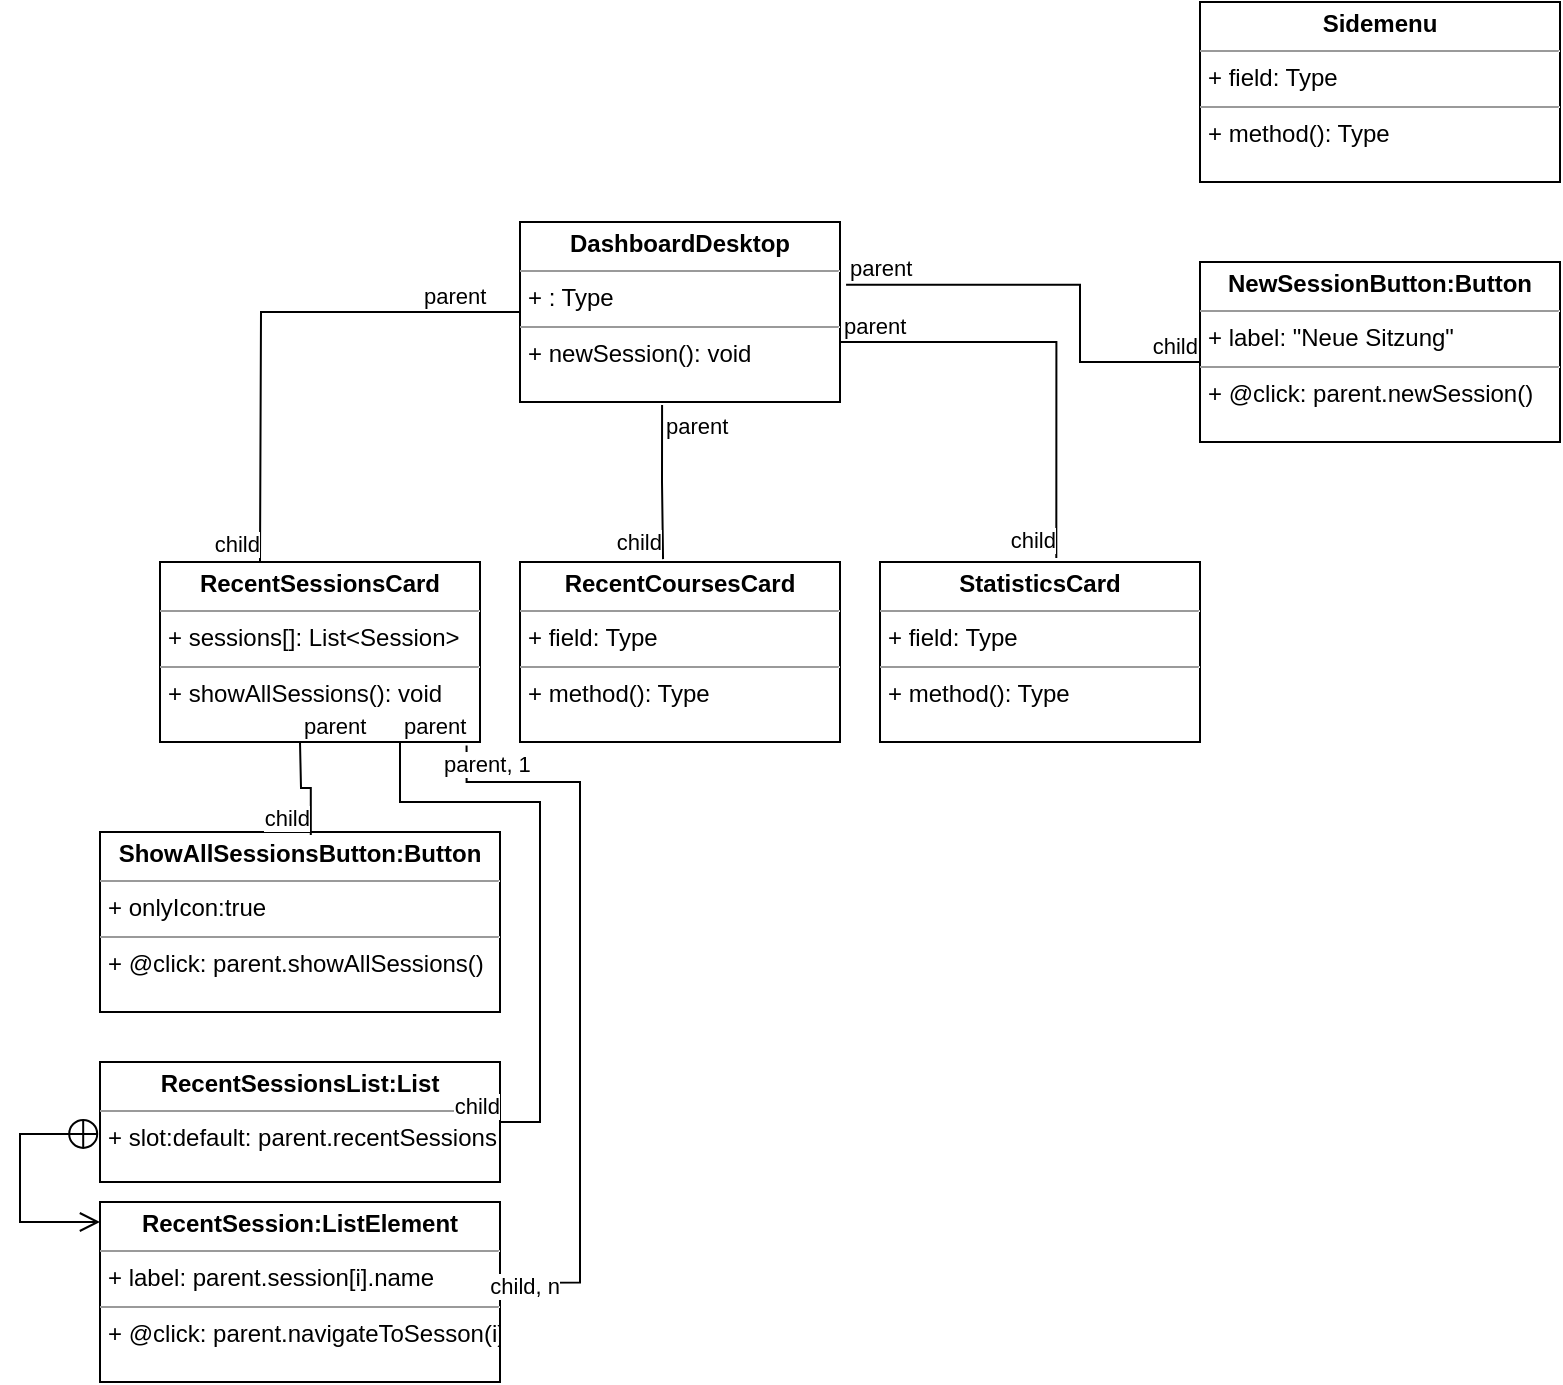 <mxfile version="20.7.4" type="device" pages="3"><diagram id="zplhUwSRD1c3oxqsEt4p" name="Seite-1"><mxGraphModel dx="2585" dy="1155" grid="1" gridSize="10" guides="1" tooltips="1" connect="1" arrows="1" fold="1" page="1" pageScale="1" pageWidth="827" pageHeight="1169" math="0" shadow="0"><root><mxCell id="0"/><mxCell id="1" parent="0"/><mxCell id="DSDuFyK5b4SJjUj1yN7M-2" value="&lt;p style=&quot;margin:0px;margin-top:4px;text-align:center;&quot;&gt;&lt;b&gt;DashboardDesktop&lt;/b&gt;&lt;/p&gt;&lt;hr size=&quot;1&quot;&gt;&lt;p style=&quot;margin:0px;margin-left:4px;&quot;&gt;+&amp;nbsp;&lt;span style=&quot;background-color: initial;&quot;&gt;: Type&lt;/span&gt;&lt;/p&gt;&lt;hr size=&quot;1&quot;&gt;&lt;p style=&quot;margin:0px;margin-left:4px;&quot;&gt;+ newSession(): void&lt;/p&gt;" style="verticalAlign=top;align=left;overflow=fill;fontSize=12;fontFamily=Helvetica;html=1;" parent="1" vertex="1"><mxGeometry x="730" y="270" width="160" height="90" as="geometry"/></mxCell><mxCell id="DSDuFyK5b4SJjUj1yN7M-3" value="&lt;p style=&quot;margin:0px;margin-top:4px;text-align:center;&quot;&gt;&lt;b&gt;Sidemenu&lt;/b&gt;&lt;/p&gt;&lt;hr size=&quot;1&quot;&gt;&lt;p style=&quot;margin:0px;margin-left:4px;&quot;&gt;+ field: Type&lt;/p&gt;&lt;hr size=&quot;1&quot;&gt;&lt;p style=&quot;margin:0px;margin-left:4px;&quot;&gt;+ method(): Type&lt;/p&gt;" style="verticalAlign=top;align=left;overflow=fill;fontSize=12;fontFamily=Helvetica;html=1;" parent="1" vertex="1"><mxGeometry x="1070" y="160" width="180" height="90" as="geometry"/></mxCell><mxCell id="DSDuFyK5b4SJjUj1yN7M-4" value="&lt;p style=&quot;margin:0px;margin-top:4px;text-align:center;&quot;&gt;&lt;b&gt;RecentCoursesCard&lt;/b&gt;&lt;/p&gt;&lt;hr size=&quot;1&quot;&gt;&lt;p style=&quot;margin:0px;margin-left:4px;&quot;&gt;+ field: Type&lt;/p&gt;&lt;hr size=&quot;1&quot;&gt;&lt;p style=&quot;margin:0px;margin-left:4px;&quot;&gt;+ method(): Type&lt;/p&gt;" style="verticalAlign=top;align=left;overflow=fill;fontSize=12;fontFamily=Helvetica;html=1;" parent="1" vertex="1"><mxGeometry x="730" y="440" width="160" height="90" as="geometry"/></mxCell><mxCell id="DSDuFyK5b4SJjUj1yN7M-5" value="&lt;p style=&quot;margin:0px;margin-top:4px;text-align:center;&quot;&gt;&lt;b&gt;StatisticsCard&lt;/b&gt;&lt;/p&gt;&lt;hr size=&quot;1&quot;&gt;&lt;p style=&quot;margin:0px;margin-left:4px;&quot;&gt;+ field: Type&lt;/p&gt;&lt;hr size=&quot;1&quot;&gt;&lt;p style=&quot;margin:0px;margin-left:4px;&quot;&gt;+ method(): Type&lt;/p&gt;" style="verticalAlign=top;align=left;overflow=fill;fontSize=12;fontFamily=Helvetica;html=1;" parent="1" vertex="1"><mxGeometry x="910" y="440" width="160" height="90" as="geometry"/></mxCell><mxCell id="DSDuFyK5b4SJjUj1yN7M-6" value="&lt;p style=&quot;margin:0px;margin-top:4px;text-align:center;&quot;&gt;&lt;b&gt;RecentSessionsCard&lt;/b&gt;&lt;/p&gt;&lt;hr size=&quot;1&quot;&gt;&lt;p style=&quot;margin:0px;margin-left:4px;&quot;&gt;+ sessions[]: List&amp;lt;Session&amp;gt;&lt;/p&gt;&lt;hr size=&quot;1&quot;&gt;&lt;p style=&quot;margin:0px;margin-left:4px;&quot;&gt;+ showAllSessions(): void&lt;/p&gt;" style="verticalAlign=top;align=left;overflow=fill;fontSize=12;fontFamily=Helvetica;html=1;" parent="1" vertex="1"><mxGeometry x="550" y="440" width="160" height="90" as="geometry"/></mxCell><mxCell id="DSDuFyK5b4SJjUj1yN7M-7" value="" style="endArrow=none;html=1;edgeStyle=orthogonalEdgeStyle;rounded=0;exitX=0.444;exitY=1.016;exitDx=0;exitDy=0;exitPerimeter=0;entryX=0.447;entryY=-0.016;entryDx=0;entryDy=0;entryPerimeter=0;" parent="1" source="DSDuFyK5b4SJjUj1yN7M-2" target="DSDuFyK5b4SJjUj1yN7M-4" edge="1"><mxGeometry relative="1" as="geometry"><mxPoint x="660" y="410" as="sourcePoint"/><mxPoint x="750" y="430" as="targetPoint"/></mxGeometry></mxCell><mxCell id="DSDuFyK5b4SJjUj1yN7M-8" value="parent" style="edgeLabel;resizable=0;html=1;align=left;verticalAlign=bottom;" parent="DSDuFyK5b4SJjUj1yN7M-7" connectable="0" vertex="1"><mxGeometry x="-1" relative="1" as="geometry"><mxPoint y="19" as="offset"/></mxGeometry></mxCell><mxCell id="DSDuFyK5b4SJjUj1yN7M-9" value="child" style="edgeLabel;resizable=0;html=1;align=right;verticalAlign=bottom;" parent="DSDuFyK5b4SJjUj1yN7M-7" connectable="0" vertex="1"><mxGeometry x="1" relative="1" as="geometry"/></mxCell><mxCell id="DSDuFyK5b4SJjUj1yN7M-10" value="" style="endArrow=none;html=1;edgeStyle=orthogonalEdgeStyle;rounded=0;exitX=0;exitY=0.5;exitDx=0;exitDy=0;entryX=0.375;entryY=0;entryDx=0;entryDy=0;entryPerimeter=0;" parent="1" source="DSDuFyK5b4SJjUj1yN7M-2" edge="1"><mxGeometry relative="1" as="geometry"><mxPoint x="720" y="315" as="sourcePoint"/><mxPoint x="600" y="440" as="targetPoint"/></mxGeometry></mxCell><mxCell id="DSDuFyK5b4SJjUj1yN7M-11" value="parent" style="edgeLabel;resizable=0;html=1;align=left;verticalAlign=bottom;" parent="DSDuFyK5b4SJjUj1yN7M-10" connectable="0" vertex="1"><mxGeometry x="-1" relative="1" as="geometry"><mxPoint x="-50" as="offset"/></mxGeometry></mxCell><mxCell id="DSDuFyK5b4SJjUj1yN7M-12" value="child" style="edgeLabel;resizable=0;html=1;align=right;verticalAlign=bottom;" parent="DSDuFyK5b4SJjUj1yN7M-10" connectable="0" vertex="1"><mxGeometry x="1" relative="1" as="geometry"/></mxCell><mxCell id="DSDuFyK5b4SJjUj1yN7M-13" value="" style="endArrow=none;html=1;edgeStyle=orthogonalEdgeStyle;rounded=0;entryX=0.551;entryY=-0.022;entryDx=0;entryDy=0;entryPerimeter=0;" parent="1" target="DSDuFyK5b4SJjUj1yN7M-5" edge="1"><mxGeometry relative="1" as="geometry"><mxPoint x="890" y="330" as="sourcePoint"/><mxPoint x="1050" y="330" as="targetPoint"/><Array as="points"><mxPoint x="998" y="330"/></Array></mxGeometry></mxCell><mxCell id="DSDuFyK5b4SJjUj1yN7M-14" value="parent" style="edgeLabel;resizable=0;html=1;align=left;verticalAlign=bottom;" parent="DSDuFyK5b4SJjUj1yN7M-13" connectable="0" vertex="1"><mxGeometry x="-1" relative="1" as="geometry"/></mxCell><mxCell id="DSDuFyK5b4SJjUj1yN7M-15" value="child" style="edgeLabel;resizable=0;html=1;align=right;verticalAlign=bottom;" parent="DSDuFyK5b4SJjUj1yN7M-13" connectable="0" vertex="1"><mxGeometry x="1" relative="1" as="geometry"/></mxCell><mxCell id="DSDuFyK5b4SJjUj1yN7M-16" value="" style="endArrow=none;html=1;edgeStyle=orthogonalEdgeStyle;rounded=0;entryX=0;entryY=0.556;entryDx=0;entryDy=0;entryPerimeter=0;exitX=1.019;exitY=0.349;exitDx=0;exitDy=0;exitPerimeter=0;" parent="1" source="DSDuFyK5b4SJjUj1yN7M-2" target="DSDuFyK5b4SJjUj1yN7M-19" edge="1"><mxGeometry relative="1" as="geometry"><mxPoint x="980" y="300" as="sourcePoint"/><mxPoint x="1130" y="310" as="targetPoint"/><Array as="points"><mxPoint x="1010" y="301"/><mxPoint x="1010" y="340"/></Array></mxGeometry></mxCell><mxCell id="DSDuFyK5b4SJjUj1yN7M-17" value="parent" style="edgeLabel;resizable=0;html=1;align=left;verticalAlign=bottom;" parent="DSDuFyK5b4SJjUj1yN7M-16" connectable="0" vertex="1"><mxGeometry x="-1" relative="1" as="geometry"/></mxCell><mxCell id="DSDuFyK5b4SJjUj1yN7M-18" value="child" style="edgeLabel;resizable=0;html=1;align=right;verticalAlign=bottom;" parent="DSDuFyK5b4SJjUj1yN7M-16" connectable="0" vertex="1"><mxGeometry x="1" relative="1" as="geometry"/></mxCell><mxCell id="DSDuFyK5b4SJjUj1yN7M-19" value="&lt;p style=&quot;margin:0px;margin-top:4px;text-align:center;&quot;&gt;&lt;b&gt;NewSessionButton:Button&lt;/b&gt;&lt;/p&gt;&lt;hr size=&quot;1&quot;&gt;&lt;p style=&quot;margin:0px;margin-left:4px;&quot;&gt;+ label: &quot;Neue Sitzung&quot;&lt;/p&gt;&lt;hr size=&quot;1&quot;&gt;&lt;p style=&quot;margin:0px;margin-left:4px;&quot;&gt;+ @click: parent.newSession()&lt;/p&gt;" style="verticalAlign=top;align=left;overflow=fill;fontSize=12;fontFamily=Helvetica;html=1;" parent="1" vertex="1"><mxGeometry x="1070" y="290" width="180" height="90" as="geometry"/></mxCell><mxCell id="DSDuFyK5b4SJjUj1yN7M-20" value="&lt;p style=&quot;margin:0px;margin-top:4px;text-align:center;&quot;&gt;&lt;b&gt;ShowAllSessionsButton:Button&lt;/b&gt;&lt;/p&gt;&lt;hr size=&quot;1&quot;&gt;&lt;p style=&quot;margin:0px;margin-left:4px;&quot;&gt;&lt;span style=&quot;background-color: initial;&quot;&gt;+ onlyIcon:true&lt;/span&gt;&lt;/p&gt;&lt;hr size=&quot;1&quot;&gt;&lt;p style=&quot;margin:0px;margin-left:4px;&quot;&gt;+ @click: parent.showAllSessions()&lt;/p&gt;" style="verticalAlign=top;align=left;overflow=fill;fontSize=12;fontFamily=Helvetica;html=1;" parent="1" vertex="1"><mxGeometry x="520" y="575" width="200" height="90" as="geometry"/></mxCell><mxCell id="DSDuFyK5b4SJjUj1yN7M-21" value="" style="endArrow=none;html=1;edgeStyle=orthogonalEdgeStyle;rounded=0;entryX=0.527;entryY=0.017;entryDx=0;entryDy=0;entryPerimeter=0;" parent="1" target="DSDuFyK5b4SJjUj1yN7M-20" edge="1"><mxGeometry relative="1" as="geometry"><mxPoint x="620" y="530" as="sourcePoint"/><mxPoint x="620" y="570" as="targetPoint"/></mxGeometry></mxCell><mxCell id="DSDuFyK5b4SJjUj1yN7M-22" value="parent" style="edgeLabel;resizable=0;html=1;align=left;verticalAlign=bottom;" parent="DSDuFyK5b4SJjUj1yN7M-21" connectable="0" vertex="1"><mxGeometry x="-1" relative="1" as="geometry"/></mxCell><mxCell id="DSDuFyK5b4SJjUj1yN7M-23" value="child" style="edgeLabel;resizable=0;html=1;align=right;verticalAlign=bottom;" parent="DSDuFyK5b4SJjUj1yN7M-21" connectable="0" vertex="1"><mxGeometry x="1" relative="1" as="geometry"/></mxCell><mxCell id="DSDuFyK5b4SJjUj1yN7M-24" value="&lt;p style=&quot;margin:0px;margin-top:4px;text-align:center;&quot;&gt;&lt;b&gt;RecentSessionsList:List&lt;/b&gt;&lt;/p&gt;&lt;hr size=&quot;1&quot;&gt;&lt;p style=&quot;margin:0px;margin-left:4px;&quot;&gt;+ slot:default: parent.recentSessions&lt;/p&gt;&lt;p style=&quot;margin:0px;margin-left:4px;&quot;&gt;&lt;br&gt;&lt;/p&gt;" style="verticalAlign=top;align=left;overflow=fill;fontSize=12;fontFamily=Helvetica;html=1;" parent="1" vertex="1"><mxGeometry x="520" y="690" width="200" height="60" as="geometry"/></mxCell><mxCell id="DSDuFyK5b4SJjUj1yN7M-25" value="" style="endArrow=none;html=1;edgeStyle=orthogonalEdgeStyle;rounded=0;exitX=0.75;exitY=1;exitDx=0;exitDy=0;" parent="1" source="DSDuFyK5b4SJjUj1yN7M-6" target="DSDuFyK5b4SJjUj1yN7M-24" edge="1"><mxGeometry relative="1" as="geometry"><mxPoint x="700" y="540" as="sourcePoint"/><mxPoint x="770" y="730" as="targetPoint"/><Array as="points"><mxPoint x="670" y="560"/><mxPoint x="740" y="560"/><mxPoint x="740" y="720"/></Array></mxGeometry></mxCell><mxCell id="DSDuFyK5b4SJjUj1yN7M-26" value="parent" style="edgeLabel;resizable=0;html=1;align=left;verticalAlign=bottom;" parent="DSDuFyK5b4SJjUj1yN7M-25" connectable="0" vertex="1"><mxGeometry x="-1" relative="1" as="geometry"/></mxCell><mxCell id="DSDuFyK5b4SJjUj1yN7M-27" value="child" style="edgeLabel;resizable=0;html=1;align=right;verticalAlign=bottom;" parent="DSDuFyK5b4SJjUj1yN7M-25" connectable="0" vertex="1"><mxGeometry x="1" relative="1" as="geometry"/></mxCell><mxCell id="DSDuFyK5b4SJjUj1yN7M-28" value="&lt;p style=&quot;margin:0px;margin-top:4px;text-align:center;&quot;&gt;&lt;b&gt;RecentSession:ListElement&lt;/b&gt;&lt;/p&gt;&lt;hr size=&quot;1&quot;&gt;&lt;p style=&quot;margin:0px;margin-left:4px;&quot;&gt;+ label: parent.session[i].name&lt;/p&gt;&lt;hr size=&quot;1&quot;&gt;&lt;p style=&quot;margin:0px;margin-left:4px;&quot;&gt;+ @click: parent.navigateToSesson(i)&lt;/p&gt;" style="verticalAlign=top;align=left;overflow=fill;fontSize=12;fontFamily=Helvetica;html=1;" parent="1" vertex="1"><mxGeometry x="520" y="760" width="200" height="90" as="geometry"/></mxCell><mxCell id="DSDuFyK5b4SJjUj1yN7M-29" value="" style="endArrow=none;html=1;edgeStyle=orthogonalEdgeStyle;rounded=0;exitX=0.958;exitY=1.019;exitDx=0;exitDy=0;exitPerimeter=0;entryX=1.008;entryY=0.448;entryDx=0;entryDy=0;entryPerimeter=0;" parent="1" source="DSDuFyK5b4SJjUj1yN7M-6" target="DSDuFyK5b4SJjUj1yN7M-28" edge="1"><mxGeometry relative="1" as="geometry"><mxPoint x="870" y="680" as="sourcePoint"/><mxPoint x="1030" y="680" as="targetPoint"/><Array as="points"><mxPoint x="703" y="550"/><mxPoint x="760" y="550"/><mxPoint x="760" y="800"/></Array></mxGeometry></mxCell><mxCell id="DSDuFyK5b4SJjUj1yN7M-30" value="parent, 1" style="edgeLabel;resizable=0;html=1;align=left;verticalAlign=bottom;" parent="DSDuFyK5b4SJjUj1yN7M-29" connectable="0" vertex="1"><mxGeometry x="-1" relative="1" as="geometry"><mxPoint x="-13" y="18" as="offset"/></mxGeometry></mxCell><mxCell id="DSDuFyK5b4SJjUj1yN7M-31" value="child, n" style="edgeLabel;resizable=0;html=1;align=right;verticalAlign=bottom;" parent="DSDuFyK5b4SJjUj1yN7M-29" connectable="0" vertex="1"><mxGeometry x="1" relative="1" as="geometry"><mxPoint x="29" y="10" as="offset"/></mxGeometry></mxCell><mxCell id="DSDuFyK5b4SJjUj1yN7M-32" value="" style="endArrow=open;startArrow=circlePlus;endFill=0;startFill=0;endSize=8;html=1;rounded=0;exitX=-0.002;exitY=0.599;exitDx=0;exitDy=0;exitPerimeter=0;" parent="1" source="DSDuFyK5b4SJjUj1yN7M-24" edge="1"><mxGeometry width="160" relative="1" as="geometry"><mxPoint x="410" y="700" as="sourcePoint"/><mxPoint x="520" y="770" as="targetPoint"/><Array as="points"><mxPoint x="480" y="726"/><mxPoint x="480" y="760"/><mxPoint x="480" y="770"/><mxPoint x="500" y="770"/></Array></mxGeometry></mxCell></root></mxGraphModel></diagram><diagram id="_3gfQFHtSl33ZZPmMpOU" name="Seite-2"><mxGraphModel dx="4185" dy="2055" grid="1" gridSize="10" guides="1" tooltips="1" connect="1" arrows="1" fold="1" page="1" pageScale="1" pageWidth="827" pageHeight="1169" math="0" shadow="0"><root><mxCell id="0"/><mxCell id="1" parent="0"/><mxCell id="ZsKas_P6KldG7o7B230V-1" value="&lt;p style=&quot;margin:0px;margin-top:4px;text-align:center;&quot;&gt;&lt;span style=&quot;background-color: rgb(251, 251, 251);&quot;&gt;App&lt;/span&gt;&lt;br&gt;&lt;/p&gt;&lt;hr size=&quot;1&quot;&gt;&lt;p style=&quot;margin:0px;margin-left:4px;&quot;&gt;&lt;br&gt;&lt;/p&gt;&lt;hr size=&quot;1&quot;&gt;&lt;p style=&quot;margin:0px;margin-left:4px;&quot;&gt;&lt;br&gt;&lt;/p&gt;" style="verticalAlign=top;align=left;overflow=fill;fontSize=12;fontFamily=Helvetica;html=1;rounded=0;" vertex="1" parent="1"><mxGeometry x="940" y="200" width="200" height="80" as="geometry"/></mxCell><mxCell id="ZsKas_P6KldG7o7B230V-2" value="&lt;p style=&quot;margin:0px;margin-top:4px;text-align:center;&quot;&gt;&lt;b&gt;MobileInteractionCategoryPage&lt;/b&gt;&lt;/p&gt;&lt;hr size=&quot;1&quot;&gt;&lt;p style=&quot;margin:0px;margin-left:4px;&quot;&gt;&lt;br&gt;&lt;/p&gt;&lt;hr size=&quot;1&quot;&gt;&lt;p style=&quot;margin:0px;margin-left:4px;&quot;&gt;chooseCategoryButton(buttonId)&lt;/p&gt;&lt;p style=&quot;margin:0px;margin-left:4px;&quot;&gt;addCategory(categoryName)&lt;/p&gt;" style="verticalAlign=top;align=left;overflow=fill;fontSize=12;fontFamily=Helvetica;html=1;" vertex="1" parent="1"><mxGeometry x="740" y="590" width="240" height="110" as="geometry"/></mxCell><mxCell id="ZsKas_P6KldG7o7B230V-3" value="&lt;p style=&quot;margin:0px;margin-top:4px;text-align:center;&quot;&gt;&lt;b&gt;&lt;u&gt;chooseCategoryButton:Button&lt;/u&gt;&lt;/b&gt;&lt;/p&gt;&lt;hr size=&quot;1&quot;&gt;&lt;p style=&quot;margin:0px;margin-left:4px;&quot;&gt;buttonId&lt;/p&gt;&lt;hr size=&quot;1&quot;&gt;&lt;p style=&quot;margin:0px;margin-left:4px;&quot;&gt;@click=interactionCategoryPage.chooseCategoryButton(buttonId)&lt;/p&gt;" style="verticalAlign=top;align=left;overflow=fill;fontSize=12;fontFamily=Helvetica;html=1;" vertex="1" parent="1"><mxGeometry x="370" y="820" width="380" height="90" as="geometry"/></mxCell><mxCell id="ZsKas_P6KldG7o7B230V-4" value="" style="endArrow=none;html=1;edgeStyle=orthogonalEdgeStyle;rounded=0;exitX=0.25;exitY=1;exitDx=0;exitDy=0;entryX=0.25;entryY=0;entryDx=0;entryDy=0;" edge="1" parent="1" source="ZsKas_P6KldG7o7B230V-2" target="ZsKas_P6KldG7o7B230V-3"><mxGeometry relative="1" as="geometry"><mxPoint x="600" y="740" as="sourcePoint"/><mxPoint x="760" y="740" as="targetPoint"/></mxGeometry></mxCell><mxCell id="ZsKas_P6KldG7o7B230V-5" value="interacctionCategoryPage" style="edgeLabel;resizable=0;html=1;align=left;verticalAlign=bottom;" connectable="0" vertex="1" parent="ZsKas_P6KldG7o7B230V-4"><mxGeometry x="-1" relative="1" as="geometry"><mxPoint x="-130" y="20" as="offset"/></mxGeometry></mxCell><mxCell id="ZsKas_P6KldG7o7B230V-6" value="&lt;p style=&quot;margin:0px;margin-top:4px;text-align:center;&quot;&gt;&lt;b&gt;&lt;u&gt;addCategory:Dialog&lt;/u&gt;&lt;/b&gt;&lt;/p&gt;&lt;hr size=&quot;1&quot;&gt;&lt;p style=&quot;margin:0px;margin-left:4px;&quot;&gt;&lt;br&gt;&lt;/p&gt;&lt;hr size=&quot;1&quot;&gt;&lt;p style=&quot;margin:0px;margin-left:4px;&quot;&gt;activateCard()&lt;/p&gt;&lt;p style=&quot;margin:0px;margin-left:4px;&quot;&gt;addCategory(categoryName)&lt;/p&gt;" style="verticalAlign=top;align=left;overflow=fill;fontSize=12;fontFamily=Helvetica;html=1;" vertex="1" parent="1"><mxGeometry x="770" y="820" width="300" height="110" as="geometry"/></mxCell><mxCell id="ZsKas_P6KldG7o7B230V-7" value="" style="endArrow=none;html=1;edgeStyle=orthogonalEdgeStyle;rounded=0;exitX=0.5;exitY=1;exitDx=0;exitDy=0;entryX=0.25;entryY=0;entryDx=0;entryDy=0;" edge="1" parent="1" source="ZsKas_P6KldG7o7B230V-2" target="ZsKas_P6KldG7o7B230V-6"><mxGeometry relative="1" as="geometry"><mxPoint x="600" y="790" as="sourcePoint"/><mxPoint x="760" y="790" as="targetPoint"/></mxGeometry></mxCell><mxCell id="ZsKas_P6KldG7o7B230V-8" value="" style="endArrow=none;html=1;edgeStyle=orthogonalEdgeStyle;rounded=0;exitX=0.25;exitY=1;exitDx=0;exitDy=0;entryX=0.75;entryY=0;entryDx=0;entryDy=0;" edge="1" parent="1" source="ZsKas_P6KldG7o7B230V-6" target="ZsKas_P6KldG7o7B230V-35"><mxGeometry relative="1" as="geometry"><mxPoint x="910" y="1070" as="sourcePoint"/><mxPoint x="780.1" y="1056.96" as="targetPoint"/></mxGeometry></mxCell><mxCell id="ZsKas_P6KldG7o7B230V-9" value="" style="endArrow=none;html=1;edgeStyle=orthogonalEdgeStyle;rounded=0;exitX=0.5;exitY=1;exitDx=0;exitDy=0;entryX=0.25;entryY=0;entryDx=0;entryDy=0;" edge="1" parent="1" source="ZsKas_P6KldG7o7B230V-6" target="ZsKas_P6KldG7o7B230V-36"><mxGeometry relative="1" as="geometry"><mxPoint x="910" y="1070" as="sourcePoint"/><mxPoint x="990" y="1050" as="targetPoint"/></mxGeometry></mxCell><mxCell id="ZsKas_P6KldG7o7B230V-10" value="" style="endArrow=none;html=1;edgeStyle=orthogonalEdgeStyle;rounded=0;exitX=0.5;exitY=0;exitDx=0;exitDy=0;entryX=0.25;entryY=1;entryDx=0;entryDy=0;" edge="1" parent="1" source="ZsKas_P6KldG7o7B230V-37" target="ZsKas_P6KldG7o7B230V-36"><mxGeometry relative="1" as="geometry"><mxPoint x="880" y="1200" as="sourcePoint"/><mxPoint x="990" y="1136" as="targetPoint"/></mxGeometry></mxCell><mxCell id="ZsKas_P6KldG7o7B230V-11" value="" style="endArrow=none;html=1;edgeStyle=orthogonalEdgeStyle;rounded=0;entryX=0.25;entryY=0;entryDx=0;entryDy=0;exitX=0.75;exitY=1;exitDx=0;exitDy=0;" edge="1" parent="1" source="ZsKas_P6KldG7o7B230V-36" target="ZsKas_P6KldG7o7B230V-38"><mxGeometry relative="1" as="geometry"><mxPoint x="1070" y="1136" as="sourcePoint"/><mxPoint x="1125" y="1200" as="targetPoint"/></mxGeometry></mxCell><mxCell id="ZsKas_P6KldG7o7B230V-12" value="" style="endArrow=none;html=1;edgeStyle=orthogonalEdgeStyle;rounded=0;entryX=0.75;entryY=0;entryDx=0;entryDy=0;exitX=0;exitY=0.75;exitDx=0;exitDy=0;" edge="1" parent="1" source="ZsKas_P6KldG7o7B230V-47"><mxGeometry relative="1" as="geometry"><mxPoint x="1598.96" y="706.26" as="sourcePoint"/><mxPoint x="1532.5" y="820" as="targetPoint"/></mxGeometry></mxCell><mxCell id="ZsKas_P6KldG7o7B230V-13" value="editStudentPage" style="edgeLabel;resizable=0;html=1;align=left;verticalAlign=bottom;" connectable="0" vertex="1" parent="ZsKas_P6KldG7o7B230V-12"><mxGeometry x="-1" relative="1" as="geometry"><mxPoint x="-90" y="28" as="offset"/></mxGeometry></mxCell><mxCell id="ZsKas_P6KldG7o7B230V-14" value="&lt;p style=&quot;margin:0px;margin-top:4px;text-align:center;&quot;&gt;&lt;b&gt;&lt;u&gt;deleteStudent:Dialog&lt;/u&gt;&lt;/b&gt;&lt;/p&gt;&lt;hr size=&quot;1&quot;&gt;&lt;p style=&quot;margin:0px;margin-left:4px;&quot;&gt;&lt;br&gt;&lt;/p&gt;&lt;hr size=&quot;1&quot;&gt;&lt;p style=&quot;margin:0px;margin-left:4px;&quot;&gt;activateCard()&lt;/p&gt;&lt;p style=&quot;margin:0px;margin-left:4px;&quot;&gt;deleteStdudent()&lt;/p&gt;" style="verticalAlign=top;align=left;overflow=fill;fontSize=12;fontFamily=Helvetica;html=1;" vertex="1" parent="1"><mxGeometry x="1650" y="820" width="160" height="110" as="geometry"/></mxCell><mxCell id="ZsKas_P6KldG7o7B230V-15" value="" style="endArrow=none;html=1;edgeStyle=orthogonalEdgeStyle;rounded=0;exitX=0.25;exitY=1;exitDx=0;exitDy=0;entryX=0.5;entryY=0;entryDx=0;entryDy=0;" edge="1" parent="1" source="ZsKas_P6KldG7o7B230V-14" target="ZsKas_P6KldG7o7B230V-27"><mxGeometry relative="1" as="geometry"><mxPoint x="1655" y="910" as="sourcePoint"/><mxPoint x="1590.1" y="1056.96" as="targetPoint"/><Array as="points"><mxPoint x="1690" y="970"/><mxPoint x="1575" y="970"/></Array></mxGeometry></mxCell><mxCell id="ZsKas_P6KldG7o7B230V-16" value="" style="endArrow=none;html=1;edgeStyle=orthogonalEdgeStyle;rounded=0;entryX=0.5;entryY=0;entryDx=0;entryDy=0;exitX=0.75;exitY=1;exitDx=0;exitDy=0;" edge="1" parent="1" source="ZsKas_P6KldG7o7B230V-14" target="ZsKas_P6KldG7o7B230V-28"><mxGeometry relative="1" as="geometry"><mxPoint x="1730" y="950" as="sourcePoint"/><mxPoint x="1800.0" y="1050" as="targetPoint"/><Array as="points"><mxPoint x="1770" y="970"/><mxPoint x="1820" y="970"/><mxPoint x="1820" y="1060"/></Array></mxGeometry></mxCell><mxCell id="ZsKas_P6KldG7o7B230V-17" value="" style="endArrow=none;html=1;edgeStyle=orthogonalEdgeStyle;rounded=0;exitX=0.676;exitY=1.015;exitDx=0;exitDy=0;exitPerimeter=0;entryX=0.5;entryY=0;entryDx=0;entryDy=0;" edge="1" parent="1" target="ZsKas_P6KldG7o7B230V-14"><mxGeometry relative="1" as="geometry"><mxPoint x="1658.16" y="706.39" as="sourcePoint"/><mxPoint x="1790" y="770" as="targetPoint"/></mxGeometry></mxCell><mxCell id="ZsKas_P6KldG7o7B230V-18" value="" style="endArrow=none;html=1;edgeStyle=orthogonalEdgeStyle;rounded=0;exitX=0.912;exitY=1.035;exitDx=0;exitDy=0;exitPerimeter=0;entryX=0.25;entryY=0;entryDx=0;entryDy=0;" edge="1" parent="1"><mxGeometry relative="1" as="geometry"><mxPoint x="1695.92" y="706.91" as="sourcePoint"/><mxPoint x="1892.5" y="820" as="targetPoint"/><Array as="points"><mxPoint x="1696" y="750"/><mxPoint x="1893" y="750"/></Array></mxGeometry></mxCell><mxCell id="ZsKas_P6KldG7o7B230V-19" value="&lt;p style=&quot;margin:0px;margin-top:4px;text-align:center;&quot;&gt;&lt;b&gt;&lt;u&gt;lastNameTextField:TextField&lt;/u&gt;&lt;/b&gt;&lt;/p&gt;&lt;hr size=&quot;1&quot;&gt;&lt;p style=&quot;margin:0px;margin-left:4px;&quot;&gt;&lt;br&gt;&lt;/p&gt;&lt;hr size=&quot;1&quot;&gt;&lt;p style=&quot;margin:0px;margin-left:4px;&quot;&gt;&lt;br&gt;&lt;/p&gt;" style="verticalAlign=top;align=left;overflow=fill;fontSize=12;fontFamily=Helvetica;html=1;" vertex="1" parent="1"><mxGeometry x="2040" y="820" width="180" height="90" as="geometry"/></mxCell><mxCell id="ZsKas_P6KldG7o7B230V-20" value="" style="endArrow=none;html=1;edgeStyle=orthogonalEdgeStyle;rounded=0;exitX=1;exitY=0.75;exitDx=0;exitDy=0;entryX=0.063;entryY=-0.001;entryDx=0;entryDy=0;entryPerimeter=0;" edge="1" parent="1" source="ZsKas_P6KldG7o7B230V-47" target="ZsKas_P6KldG7o7B230V-19"><mxGeometry relative="1" as="geometry"><mxPoint x="1712.08" y="699.37" as="sourcePoint"/><mxPoint x="2140" y="750" as="targetPoint"/></mxGeometry></mxCell><mxCell id="ZsKas_P6KldG7o7B230V-21" value="&lt;p style=&quot;margin:0px;margin-top:4px;text-align:center;&quot;&gt;&lt;b&gt;&lt;u&gt;saveChangesButton:Button&lt;/u&gt;&lt;/b&gt;&lt;/p&gt;&lt;hr size=&quot;1&quot;&gt;&lt;p style=&quot;margin:0px;margin-left:4px;&quot;&gt;&lt;br&gt;&lt;/p&gt;&lt;hr size=&quot;1&quot;&gt;&lt;p style=&quot;margin:0px;margin-left:4px;&quot;&gt;@click=editCoursePage.saveChangesButton()&lt;/p&gt;" style="verticalAlign=top;align=left;overflow=fill;fontSize=12;fontFamily=Helvetica;html=1;" vertex="1" parent="1"><mxGeometry x="2250" y="820" width="260" height="90" as="geometry"/></mxCell><mxCell id="ZsKas_P6KldG7o7B230V-22" value="&lt;p style=&quot;margin:0px;margin-top:4px;text-align:center;&quot;&gt;&lt;b&gt;&lt;u&gt;courseNameTextField:TextField&lt;/u&gt;&lt;/b&gt;&lt;/p&gt;&lt;hr size=&quot;1&quot;&gt;&lt;p style=&quot;margin:0px;margin-left:4px;&quot;&gt;&lt;br&gt;&lt;/p&gt;&lt;hr size=&quot;1&quot;&gt;&lt;p style=&quot;margin:0px;margin-left:4px;&quot;&gt;&lt;br&gt;&lt;/p&gt;" style="verticalAlign=top;align=left;overflow=fill;fontSize=12;fontFamily=Helvetica;html=1;" vertex="1" parent="1"><mxGeometry x="2540" y="820" width="190" height="90" as="geometry"/></mxCell><mxCell id="ZsKas_P6KldG7o7B230V-23" value="&lt;p style=&quot;margin:0px;margin-top:4px;text-align:center;&quot;&gt;&lt;b&gt;&lt;u&gt;courseSubjectTextFiel:TextField&lt;/u&gt;&lt;/b&gt;&lt;/p&gt;&lt;hr size=&quot;1&quot;&gt;&lt;p style=&quot;margin:0px;margin-left:4px;&quot;&gt;&lt;br&gt;&lt;/p&gt;&lt;hr size=&quot;1&quot;&gt;&lt;p style=&quot;margin:0px;margin-left:4px;&quot;&gt;&lt;br&gt;&lt;/p&gt;" style="verticalAlign=top;align=left;overflow=fill;fontSize=12;fontFamily=Helvetica;html=1;" vertex="1" parent="1"><mxGeometry x="2760" y="820" width="220" height="90" as="geometry"/></mxCell><mxCell id="ZsKas_P6KldG7o7B230V-24" value="" style="endArrow=none;html=1;edgeStyle=orthogonalEdgeStyle;rounded=0;entryX=0.5;entryY=0;entryDx=0;entryDy=0;exitX=0.25;exitY=1;exitDx=0;exitDy=0;" edge="1" parent="1" source="ZsKas_P6KldG7o7B230V-31" target="ZsKas_P6KldG7o7B230V-21"><mxGeometry x="-0.312" y="50" relative="1" as="geometry"><mxPoint x="2520" y="740" as="sourcePoint"/><mxPoint x="2300" y="890" as="targetPoint"/><Array as="points"><mxPoint x="2510" y="760"/><mxPoint x="2400" y="760"/></Array><mxPoint as="offset"/></mxGeometry></mxCell><mxCell id="ZsKas_P6KldG7o7B230V-25" value="editCoursePage" style="edgeLabel;resizable=0;html=1;align=left;verticalAlign=bottom;" connectable="0" vertex="1" parent="ZsKas_P6KldG7o7B230V-24"><mxGeometry x="-1" relative="1" as="geometry"><mxPoint x="-86" y="24" as="offset"/></mxGeometry></mxCell><mxCell id="ZsKas_P6KldG7o7B230V-26" value="&lt;p style=&quot;margin:0px;margin-top:4px;text-align:center;&quot;&gt;&lt;span style=&quot;font-weight: 700; text-decoration-line: underline;&quot;&gt;preNameTextField:TextField&lt;/span&gt;&lt;br&gt;&lt;/p&gt;&lt;hr size=&quot;1&quot;&gt;&lt;p style=&quot;margin:0px;margin-left:4px;&quot;&gt;&lt;br&gt;&lt;/p&gt;&lt;hr size=&quot;1&quot;&gt;&lt;p style=&quot;margin:0px;margin-left:4px;&quot;&gt;&lt;br&gt;&lt;/p&gt;" style="verticalAlign=top;align=left;overflow=fill;fontSize=12;fontFamily=Helvetica;html=1;" vertex="1" parent="1"><mxGeometry x="1830" y="820" width="170" height="90" as="geometry"/></mxCell><mxCell id="ZsKas_P6KldG7o7B230V-27" value="&lt;p style=&quot;margin:0px;margin-top:4px;text-align:center;&quot;&gt;&lt;span style=&quot;font-weight: 700; text-decoration-line: underline;&quot;&gt;confirmDeleteActivator:Button&lt;/span&gt;&lt;br&gt;&lt;/p&gt;&lt;hr size=&quot;1&quot;&gt;&lt;p style=&quot;margin:0px;margin-left:4px;&quot;&gt;&lt;br&gt;&lt;/p&gt;&lt;hr size=&quot;1&quot;&gt;&lt;p style=&quot;margin:0px;margin-left:4px;&quot;&gt;@click=deletStudent.activateCard()&lt;/p&gt;" style="verticalAlign=top;align=left;overflow=fill;fontSize=12;fontFamily=Helvetica;html=1;" vertex="1" parent="1"><mxGeometry x="1470" y="1060" width="210" height="90" as="geometry"/></mxCell><mxCell id="ZsKas_P6KldG7o7B230V-28" value="&lt;p style=&quot;margin:0px;margin-top:4px;text-align:center;&quot;&gt;&lt;span style=&quot;font-weight: 700; text-decoration-line: underline;&quot;&gt;confirmDelete:Card&lt;/span&gt;&lt;br&gt;&lt;/p&gt;&lt;hr size=&quot;1&quot;&gt;&lt;p style=&quot;margin:0px;margin-left:4px;&quot;&gt;&lt;br&gt;&lt;/p&gt;&lt;hr size=&quot;1&quot;&gt;&lt;p style=&quot;margin:0px;margin-left:4px;&quot;&gt;deleteStudentButton()&lt;/p&gt;&lt;p style=&quot;margin:0px;margin-left:4px;&quot;&gt;cancelDeleteButton()&lt;/p&gt;" style="verticalAlign=top;align=left;overflow=fill;fontSize=12;fontFamily=Helvetica;html=1;" vertex="1" parent="1"><mxGeometry x="1730" y="1060" width="160" height="90" as="geometry"/></mxCell><mxCell id="ZsKas_P6KldG7o7B230V-29" value="&lt;p style=&quot;margin:0px;margin-top:4px;text-align:center;&quot;&gt;&lt;span style=&quot;font-weight: 700; text-decoration-line: underline;&quot;&gt;confirmDeleteButton:Button&lt;/span&gt;&lt;br&gt;&lt;/p&gt;&lt;hr size=&quot;1&quot;&gt;&lt;p style=&quot;margin:0px;margin-left:4px;&quot;&gt;&lt;br&gt;&lt;/p&gt;&lt;hr size=&quot;1&quot;&gt;&lt;p style=&quot;margin:0px;margin-left:4px;&quot;&gt;@click=deleteStudentButton()&lt;/p&gt;" style="verticalAlign=top;align=left;overflow=fill;fontSize=12;fontFamily=Helvetica;html=1;" vertex="1" parent="1"><mxGeometry x="1620" y="1210" width="190" height="90" as="geometry"/></mxCell><mxCell id="ZsKas_P6KldG7o7B230V-30" value="" style="endArrow=none;html=1;edgeStyle=orthogonalEdgeStyle;rounded=0;exitX=0.25;exitY=1;exitDx=0;exitDy=0;entryX=0.423;entryY=0.012;entryDx=0;entryDy=0;entryPerimeter=0;" edge="1" parent="1" source="ZsKas_P6KldG7o7B230V-28" target="ZsKas_P6KldG7o7B230V-29"><mxGeometry relative="1" as="geometry"><mxPoint x="1670" y="1198.95" as="sourcePoint"/><mxPoint x="1830" y="1198.95" as="targetPoint"/></mxGeometry></mxCell><mxCell id="ZsKas_P6KldG7o7B230V-31" value="&lt;p style=&quot;margin:0px;margin-top:4px;text-align:center;&quot;&gt;&lt;span style=&quot;font-weight: 700;&quot;&gt;EditCoursePage&lt;/span&gt;&lt;br&gt;&lt;/p&gt;&lt;hr size=&quot;1&quot;&gt;&lt;p style=&quot;margin:0px;margin-left:4px;&quot;&gt;&lt;br&gt;&lt;/p&gt;&lt;hr size=&quot;1&quot;&gt;&lt;p style=&quot;margin:0px;margin-left:4px;&quot;&gt;saveChangesButton()&lt;/p&gt;" style="verticalAlign=top;align=left;overflow=fill;fontSize=12;fontFamily=Helvetica;html=1;" vertex="1" parent="1"><mxGeometry x="2470" y="620" width="160" height="90" as="geometry"/></mxCell><mxCell id="ZsKas_P6KldG7o7B230V-32" value="" style="endArrow=none;html=1;edgeStyle=orthogonalEdgeStyle;rounded=0;exitX=0.5;exitY=1;exitDx=0;exitDy=0;entryX=0.25;entryY=0;entryDx=0;entryDy=0;" edge="1" parent="1" source="ZsKas_P6KldG7o7B230V-31" target="ZsKas_P6KldG7o7B230V-22"><mxGeometry relative="1" as="geometry"><mxPoint x="2570" y="760" as="sourcePoint"/><mxPoint x="2730" y="760" as="targetPoint"/><Array as="points"><mxPoint x="2550" y="760"/><mxPoint x="2588" y="760"/></Array></mxGeometry></mxCell><mxCell id="ZsKas_P6KldG7o7B230V-33" value="" style="endArrow=none;html=1;edgeStyle=orthogonalEdgeStyle;rounded=0;exitX=0.75;exitY=1;exitDx=0;exitDy=0;entryX=0.25;entryY=0;entryDx=0;entryDy=0;" edge="1" parent="1" source="ZsKas_P6KldG7o7B230V-31" target="ZsKas_P6KldG7o7B230V-23"><mxGeometry relative="1" as="geometry"><mxPoint x="2680" y="760" as="sourcePoint"/><mxPoint x="2840" y="760" as="targetPoint"/><Array as="points"><mxPoint x="2610" y="710"/><mxPoint x="2610" y="765"/><mxPoint x="2815" y="765"/></Array></mxGeometry></mxCell><mxCell id="ZsKas_P6KldG7o7B230V-34" value="&lt;p style=&quot;margin:0px;margin-top:4px;text-align:center;&quot;&gt;&lt;b&gt;&lt;u&gt;saveChangesButton:Button&lt;/u&gt;&lt;/b&gt;&lt;/p&gt;&lt;hr size=&quot;1&quot;&gt;&lt;p style=&quot;margin:0px;margin-left:4px;&quot;&gt;&lt;br&gt;&lt;/p&gt;&lt;hr size=&quot;1&quot;&gt;&lt;p style=&quot;margin:0px;margin-left:4px;&quot;&gt;@click=editCoursePage.saveChangesButton()&lt;/p&gt;" style="verticalAlign=top;align=left;overflow=fill;fontSize=12;fontFamily=Helvetica;html=1;" vertex="1" parent="1"><mxGeometry x="1380" y="820" width="260" height="90" as="geometry"/></mxCell><mxCell id="ZsKas_P6KldG7o7B230V-35" value="&lt;p style=&quot;margin:0px;margin-top:4px;text-align:center;&quot;&gt;&lt;span style=&quot;font-weight: 700; text-decoration-line: underline;&quot;&gt;addCategoryCardActivator:Button&lt;/span&gt;&lt;br&gt;&lt;/p&gt;&lt;hr size=&quot;1&quot;&gt;&lt;p style=&quot;margin:0px;margin-left:4px;&quot;&gt;&lt;br&gt;&lt;/p&gt;&lt;hr size=&quot;1&quot;&gt;&lt;p style=&quot;margin:0px;margin-left:4px;&quot;&gt;@click=addCategory.activateCard()&lt;/p&gt;" style="verticalAlign=top;align=left;overflow=fill;fontSize=12;fontFamily=Helvetica;html=1;" vertex="1" parent="1"><mxGeometry x="650" y="1060" width="210" height="90" as="geometry"/></mxCell><mxCell id="ZsKas_P6KldG7o7B230V-36" value="&lt;p style=&quot;margin:0px;margin-top:4px;text-align:center;&quot;&gt;&lt;span style=&quot;font-weight: 700; text-decoration-line: underline;&quot;&gt;addCategoryCard:Card&lt;/span&gt;&lt;br&gt;&lt;/p&gt;&lt;hr size=&quot;1&quot;&gt;&lt;p style=&quot;margin:0px;margin-left:4px;&quot;&gt;&lt;br&gt;&lt;/p&gt;&lt;hr size=&quot;1&quot;&gt;&lt;p style=&quot;margin:0px;margin-left:4px;&quot;&gt;addCategoryButton()&lt;/p&gt;" style="verticalAlign=top;align=left;overflow=fill;fontSize=12;fontFamily=Helvetica;html=1;" vertex="1" parent="1"><mxGeometry x="930" y="1060" width="160" height="90" as="geometry"/></mxCell><mxCell id="ZsKas_P6KldG7o7B230V-37" value="&lt;p style=&quot;margin:0px;margin-top:4px;text-align:center;&quot;&gt;&lt;span style=&quot;font-weight: 700; text-decoration-line: underline;&quot;&gt;categoryInput:TextField&lt;/span&gt;&lt;br&gt;&lt;/p&gt;&lt;hr size=&quot;1&quot;&gt;&lt;p style=&quot;margin:0px;margin-left:4px;&quot;&gt;&lt;br&gt;&lt;/p&gt;&lt;hr size=&quot;1&quot;&gt;&lt;p style=&quot;margin:0px;margin-left:4px;&quot;&gt;&lt;br&gt;&lt;/p&gt;" style="verticalAlign=top;align=left;overflow=fill;fontSize=12;fontFamily=Helvetica;html=1;" vertex="1" parent="1"><mxGeometry x="830" y="1210" width="160" height="90" as="geometry"/></mxCell><mxCell id="ZsKas_P6KldG7o7B230V-38" value="&lt;p style=&quot;margin:0px;margin-top:4px;text-align:center;&quot;&gt;&lt;span style=&quot;font-weight: 700; text-decoration-line: underline;&quot;&gt;finishedCategoryInput:Button&lt;/span&gt;&lt;br&gt;&lt;/p&gt;&lt;hr size=&quot;1&quot;&gt;&lt;p style=&quot;margin:0px;margin-left:4px;&quot;&gt;&lt;br&gt;&lt;/p&gt;&lt;hr size=&quot;1&quot;&gt;&lt;p style=&quot;margin:0px;margin-left:4px;&quot;&gt;@click=addCategoryCard.addCategoryButton()&lt;/p&gt;" style="verticalAlign=top;align=left;overflow=fill;fontSize=12;fontFamily=Helvetica;html=1;" vertex="1" parent="1"><mxGeometry x="1040" y="1210" width="270" height="90" as="geometry"/></mxCell><mxCell id="ZsKas_P6KldG7o7B230V-39" value="&lt;p style=&quot;margin:0px;margin-top:4px;text-align:center;&quot;&gt;&lt;b&gt;UserController&lt;/b&gt;&lt;/p&gt;&lt;hr size=&quot;1&quot;&gt;&lt;p style=&quot;margin:0px;margin-left:4px;&quot;&gt;&lt;br&gt;&lt;/p&gt;&lt;hr size=&quot;1&quot;&gt;&lt;p style=&quot;margin:0px;margin-left:4px;&quot;&gt;&lt;br&gt;&lt;/p&gt;" style="verticalAlign=top;align=left;overflow=fill;fontSize=12;fontFamily=Helvetica;html=1;" vertex="1" parent="1"><mxGeometry x="910" y="1610" width="160" height="90" as="geometry"/></mxCell><mxCell id="ZsKas_P6KldG7o7B230V-40" value="&lt;p style=&quot;margin:0px;margin-top:4px;text-align:center;&quot;&gt;&lt;b&gt;CourseController&lt;/b&gt;&lt;/p&gt;&lt;hr size=&quot;1&quot;&gt;&lt;p style=&quot;margin:0px;margin-left:4px;&quot;&gt;&lt;br&gt;&lt;/p&gt;&lt;hr size=&quot;1&quot;&gt;&lt;p style=&quot;margin:0px;margin-left:4px;&quot;&gt;&lt;br&gt;&lt;/p&gt;" style="verticalAlign=top;align=left;overflow=fill;fontSize=12;fontFamily=Helvetica;html=1;" vertex="1" parent="1"><mxGeometry x="1110" y="1610" width="160" height="90" as="geometry"/></mxCell><mxCell id="ZsKas_P6KldG7o7B230V-41" value="&lt;p style=&quot;margin:0px;margin-top:4px;text-align:center;&quot;&gt;&lt;b&gt;AdminController&lt;/b&gt;&lt;/p&gt;&lt;hr size=&quot;1&quot;&gt;&lt;p style=&quot;margin:0px;margin-left:4px;&quot;&gt;&lt;br&gt;&lt;/p&gt;&lt;hr size=&quot;1&quot;&gt;&lt;p style=&quot;margin:0px;margin-left:4px;&quot;&gt;&lt;br&gt;&lt;/p&gt;" style="verticalAlign=top;align=left;overflow=fill;fontSize=12;fontFamily=Helvetica;html=1;" vertex="1" parent="1"><mxGeometry x="1310" y="1610" width="160" height="90" as="geometry"/></mxCell><mxCell id="ZsKas_P6KldG7o7B230V-42" value="&lt;p style=&quot;margin:0px;margin-top:4px;text-align:center;&quot;&gt;&lt;b&gt;StudentController&lt;/b&gt;&lt;/p&gt;&lt;hr size=&quot;1&quot;&gt;&lt;p style=&quot;margin:0px;margin-left:4px;&quot;&gt;&lt;br&gt;&lt;/p&gt;&lt;hr size=&quot;1&quot;&gt;&lt;p style=&quot;margin:0px;margin-left:4px;&quot;&gt;&lt;br&gt;&lt;/p&gt;" style="verticalAlign=top;align=left;overflow=fill;fontSize=12;fontFamily=Helvetica;html=1;" vertex="1" parent="1"><mxGeometry x="1500" y="1610" width="160" height="90" as="geometry"/></mxCell><mxCell id="ZsKas_P6KldG7o7B230V-43" value="&lt;p style=&quot;margin:0px;margin-top:4px;text-align:center;&quot;&gt;&lt;b&gt;SeatArrangementController&lt;/b&gt;&lt;/p&gt;&lt;hr size=&quot;1&quot;&gt;&lt;p style=&quot;margin:0px;margin-left:4px;&quot;&gt;&lt;br&gt;&lt;/p&gt;&lt;hr size=&quot;1&quot;&gt;&lt;p style=&quot;margin:0px;margin-left:4px;&quot;&gt;&lt;br&gt;&lt;/p&gt;" style="verticalAlign=top;align=left;overflow=fill;fontSize=12;fontFamily=Helvetica;html=1;" vertex="1" parent="1"><mxGeometry x="1700" y="1610" width="160" height="90" as="geometry"/></mxCell><mxCell id="ZsKas_P6KldG7o7B230V-44" value="&lt;p style=&quot;margin:0px;margin-top:4px;text-align:center;&quot;&gt;&lt;b&gt;SessionController&lt;/b&gt;&lt;/p&gt;&lt;hr size=&quot;1&quot;&gt;&lt;p style=&quot;margin:0px;margin-left:4px;&quot;&gt;&lt;br&gt;&lt;/p&gt;&lt;hr size=&quot;1&quot;&gt;&lt;p style=&quot;margin:0px;margin-left:4px;&quot;&gt;&lt;br&gt;&lt;/p&gt;" style="verticalAlign=top;align=left;overflow=fill;fontSize=12;fontFamily=Helvetica;html=1;" vertex="1" parent="1"><mxGeometry x="1890" y="1610" width="160" height="90" as="geometry"/></mxCell><mxCell id="ZsKas_P6KldG7o7B230V-45" value="&lt;p style=&quot;margin:0px;margin-top:4px;text-align:center;&quot;&gt;&lt;b&gt;RoomController&lt;/b&gt;&lt;/p&gt;&lt;hr size=&quot;1&quot;&gt;&lt;p style=&quot;margin:0px;margin-left:4px;&quot;&gt;&lt;br&gt;&lt;/p&gt;&lt;hr size=&quot;1&quot;&gt;&lt;p style=&quot;margin:0px;margin-left:4px;&quot;&gt;&lt;br&gt;&lt;/p&gt;" style="verticalAlign=top;align=left;overflow=fill;fontSize=12;fontFamily=Helvetica;html=1;" vertex="1" parent="1"><mxGeometry x="2080" y="1610" width="160" height="90" as="geometry"/></mxCell><mxCell id="ZsKas_P6KldG7o7B230V-46" value="&lt;p style=&quot;margin:0px;margin-top:4px;text-align:center;&quot;&gt;&lt;b&gt;StatisticController&lt;/b&gt;&lt;/p&gt;&lt;hr size=&quot;1&quot;&gt;&lt;p style=&quot;margin:0px;margin-left:4px;&quot;&gt;&lt;br&gt;&lt;/p&gt;&lt;hr size=&quot;1&quot;&gt;&lt;p style=&quot;margin:0px;margin-left:4px;&quot;&gt;&lt;br&gt;&lt;/p&gt;" style="verticalAlign=top;align=left;overflow=fill;fontSize=12;fontFamily=Helvetica;html=1;" vertex="1" parent="1"><mxGeometry x="2270" y="1610" width="160" height="90" as="geometry"/></mxCell><mxCell id="ZsKas_P6KldG7o7B230V-47" value="&lt;p style=&quot;margin:0px;margin-top:4px;text-align:center;&quot;&gt;&lt;span style=&quot;font-weight: 700;&quot;&gt;EditStudentPage&lt;/span&gt;&lt;br&gt;&lt;/p&gt;&lt;hr size=&quot;1&quot;&gt;&lt;p style=&quot;margin:0px;margin-left:4px;&quot;&gt;&lt;br&gt;&lt;/p&gt;&lt;hr size=&quot;1&quot;&gt;&lt;p style=&quot;margin:0px;margin-left:4px;&quot;&gt;saveChangesButton()&lt;br&gt;&lt;/p&gt;&lt;p style=&quot;margin:0px;margin-left:4px;&quot;&gt;deleteStudent()&lt;/p&gt;" style="verticalAlign=top;align=left;overflow=fill;fontSize=12;fontFamily=Helvetica;html=1;" vertex="1" parent="1"><mxGeometry x="1550" y="620" width="160" height="90" as="geometry"/></mxCell><mxCell id="ZsKas_P6KldG7o7B230V-48" value="&lt;p style=&quot;margin:0px;margin-top:4px;text-align:center;&quot;&gt;&lt;b&gt;CourseStatistic&lt;/b&gt;&lt;/p&gt;&lt;hr size=&quot;1&quot;&gt;&lt;p style=&quot;margin:0px;margin-left:4px;&quot;&gt;&lt;br&gt;&lt;/p&gt;&lt;hr size=&quot;1&quot;&gt;&lt;p style=&quot;margin:0px;margin-left:4px;&quot;&gt;&lt;br&gt;&lt;/p&gt;" style="verticalAlign=top;align=left;overflow=fill;fontSize=12;fontFamily=Helvetica;html=1;" vertex="1" parent="1"><mxGeometry x="3330" y="620" width="160" height="90" as="geometry"/></mxCell><mxCell id="ZsKas_P6KldG7o7B230V-49" value="&lt;p style=&quot;margin:0px;margin-top:4px;text-align:center;&quot;&gt;&lt;b&gt;StudenStatisticPage&lt;/b&gt;&lt;/p&gt;&lt;hr size=&quot;1&quot;&gt;&lt;p style=&quot;margin:0px;margin-left:4px;&quot;&gt;&lt;br&gt;&lt;/p&gt;&lt;hr style=&quot;border-color: var(--border-color);&quot; size=&quot;1&quot;&gt;&lt;p style=&quot;margin:0px;margin-left:4px;&quot;&gt;&lt;br&gt;&lt;/p&gt;" style="verticalAlign=top;align=left;overflow=fill;fontSize=12;fontFamily=Helvetica;html=1;" vertex="1" parent="1"><mxGeometry x="4300" y="620" width="160" height="90" as="geometry"/></mxCell><mxCell id="ZsKas_P6KldG7o7B230V-50" value="&lt;p style=&quot;margin:0px;margin-top:4px;text-align:center;&quot;&gt;&lt;b&gt;SessionStatisticPage&lt;/b&gt;&lt;/p&gt;&lt;hr size=&quot;1&quot;&gt;&lt;p style=&quot;margin:0px;margin-left:4px;&quot;&gt;&lt;br&gt;&lt;/p&gt;&lt;hr size=&quot;1&quot;&gt;&lt;p style=&quot;margin:0px;margin-left:4px;&quot;&gt;&lt;br&gt;&lt;/p&gt;" style="verticalAlign=top;align=left;overflow=fill;fontSize=12;fontFamily=Helvetica;html=1;" vertex="1" parent="1"><mxGeometry x="3820" y="620" width="160" height="90" as="geometry"/></mxCell><mxCell id="ZsKas_P6KldG7o7B230V-51" value="1" style="text;html=1;strokeColor=none;fillColor=none;align=center;verticalAlign=middle;whiteSpace=wrap;rounded=0;" vertex="1" parent="1"><mxGeometry x="830" y="790" width="60" height="30" as="geometry"/></mxCell><mxCell id="ZsKas_P6KldG7o7B230V-52" value="1" style="text;html=1;strokeColor=none;fillColor=none;align=center;verticalAlign=middle;whiteSpace=wrap;rounded=0;" vertex="1" parent="1"><mxGeometry x="820" y="700" width="60" height="30" as="geometry"/></mxCell><mxCell id="ZsKas_P6KldG7o7B230V-53" value="1" style="text;html=1;strokeColor=none;fillColor=none;align=center;verticalAlign=middle;whiteSpace=wrap;rounded=0;" vertex="1" parent="1"><mxGeometry x="780" y="700" width="60" height="30" as="geometry"/></mxCell><mxCell id="ZsKas_P6KldG7o7B230V-54" value="1..*" style="text;html=1;strokeColor=none;fillColor=none;align=center;verticalAlign=middle;whiteSpace=wrap;rounded=0;" vertex="1" parent="1"><mxGeometry x="460" y="790" width="60" height="30" as="geometry"/></mxCell><mxCell id="ZsKas_P6KldG7o7B230V-55" value="1" style="text;html=1;strokeColor=none;fillColor=none;align=center;verticalAlign=middle;whiteSpace=wrap;rounded=0;" vertex="1" parent="1"><mxGeometry x="790" y="930" width="60" height="30" as="geometry"/></mxCell><mxCell id="ZsKas_P6KldG7o7B230V-56" value="1" style="text;html=1;strokeColor=none;fillColor=none;align=center;verticalAlign=middle;whiteSpace=wrap;rounded=0;" vertex="1" parent="1"><mxGeometry x="750" y="1030" width="60" height="30" as="geometry"/></mxCell><mxCell id="ZsKas_P6KldG7o7B230V-57" value="1" style="text;html=1;strokeColor=none;fillColor=none;align=center;verticalAlign=middle;whiteSpace=wrap;rounded=0;" vertex="1" parent="1"><mxGeometry x="1040" y="1150" width="60" height="30" as="geometry"/></mxCell><mxCell id="ZsKas_P6KldG7o7B230V-58" value="1" style="text;html=1;strokeColor=none;fillColor=none;align=center;verticalAlign=middle;whiteSpace=wrap;rounded=0;" vertex="1" parent="1"><mxGeometry x="1090" y="1180" width="60" height="30" as="geometry"/></mxCell><mxCell id="ZsKas_P6KldG7o7B230V-59" value="1" style="text;html=1;strokeColor=none;fillColor=none;align=center;verticalAlign=middle;whiteSpace=wrap;rounded=0;" vertex="1" parent="1"><mxGeometry x="950" y="1150" width="60" height="30" as="geometry"/></mxCell><mxCell id="ZsKas_P6KldG7o7B230V-60" value="1" style="text;html=1;strokeColor=none;fillColor=none;align=center;verticalAlign=middle;whiteSpace=wrap;rounded=0;" vertex="1" parent="1"><mxGeometry x="890" y="1190" width="60" height="30" as="geometry"/></mxCell><mxCell id="ZsKas_P6KldG7o7B230V-61" value="1" style="text;html=1;strokeColor=none;fillColor=none;align=center;verticalAlign=middle;whiteSpace=wrap;rounded=0;" vertex="1" parent="1"><mxGeometry x="970" y="1030" width="60" height="30" as="geometry"/></mxCell><mxCell id="ZsKas_P6KldG7o7B230V-62" value="1" style="text;html=1;strokeColor=none;fillColor=none;align=center;verticalAlign=middle;whiteSpace=wrap;rounded=0;" vertex="1" parent="1"><mxGeometry x="920" y="940" width="60" height="30" as="geometry"/></mxCell><mxCell id="ZsKas_P6KldG7o7B230V-63" value="&lt;p style=&quot;margin:0px;margin-top:4px;text-align:center;&quot;&gt;&lt;b&gt;cancelDeleteButton:Button&lt;br&gt;&lt;/b&gt;&lt;/p&gt;&lt;hr size=&quot;1&quot;&gt;&lt;p style=&quot;margin:0px;margin-left:4px;&quot;&gt;&lt;br&gt;&lt;/p&gt;&lt;hr size=&quot;1&quot;&gt;&lt;p style=&quot;margin:0px;margin-left:4px;&quot;&gt;@click=confirmDelete.cancelDeleteButton()&lt;/p&gt;" style="verticalAlign=top;align=left;overflow=fill;fontSize=12;fontFamily=Helvetica;html=1;" vertex="1" parent="1"><mxGeometry x="1850" y="1210" width="240" height="90" as="geometry"/></mxCell><mxCell id="ZsKas_P6KldG7o7B230V-64" value="" style="endArrow=none;html=1;edgeStyle=orthogonalEdgeStyle;rounded=0;exitX=0.75;exitY=1;exitDx=0;exitDy=0;entryX=0.5;entryY=0;entryDx=0;entryDy=0;" edge="1" parent="1" source="ZsKas_P6KldG7o7B230V-28" target="ZsKas_P6KldG7o7B230V-63"><mxGeometry relative="1" as="geometry"><mxPoint x="1835" y="1179.13" as="sourcePoint"/><mxPoint x="1995" y="1179.13" as="targetPoint"/></mxGeometry></mxCell><mxCell id="ZsKas_P6KldG7o7B230V-65" value="1" style="text;html=1;strokeColor=none;fillColor=none;align=center;verticalAlign=middle;whiteSpace=wrap;rounded=0;" vertex="1" parent="1"><mxGeometry x="1610" y="710" width="60" height="30" as="geometry"/></mxCell><mxCell id="ZsKas_P6KldG7o7B230V-66" value="1" style="text;html=1;strokeColor=none;fillColor=none;align=center;verticalAlign=middle;whiteSpace=wrap;rounded=0;" vertex="1" parent="1"><mxGeometry x="1680" y="710" width="60" height="30" as="geometry"/></mxCell><mxCell id="ZsKas_P6KldG7o7B230V-67" value="1" style="text;html=1;strokeColor=none;fillColor=none;align=center;verticalAlign=middle;whiteSpace=wrap;rounded=0;" vertex="1" parent="1"><mxGeometry x="1700" y="660" width="60" height="30" as="geometry"/></mxCell><mxCell id="ZsKas_P6KldG7o7B230V-68" value="1" style="text;html=1;strokeColor=none;fillColor=none;align=center;verticalAlign=middle;whiteSpace=wrap;rounded=0;" vertex="1" parent="1"><mxGeometry x="2030" y="790" width="60" height="30" as="geometry"/></mxCell><mxCell id="ZsKas_P6KldG7o7B230V-69" value="1" style="text;html=1;strokeColor=none;fillColor=none;align=center;verticalAlign=middle;whiteSpace=wrap;rounded=0;" vertex="1" parent="1"><mxGeometry x="1720" y="790" width="60" height="30" as="geometry"/></mxCell><mxCell id="ZsKas_P6KldG7o7B230V-70" value="1" style="text;html=1;strokeColor=none;fillColor=none;align=center;verticalAlign=middle;whiteSpace=wrap;rounded=0;" vertex="1" parent="1"><mxGeometry x="1885" y="790" width="60" height="30" as="geometry"/></mxCell><mxCell id="ZsKas_P6KldG7o7B230V-71" value="1" style="text;html=1;strokeColor=none;fillColor=none;align=center;verticalAlign=middle;whiteSpace=wrap;rounded=0;" vertex="1" parent="1"><mxGeometry x="1530" y="790" width="60" height="30" as="geometry"/></mxCell><mxCell id="ZsKas_P6KldG7o7B230V-72" value="1" style="text;html=1;strokeColor=none;fillColor=none;align=center;verticalAlign=middle;whiteSpace=wrap;rounded=0;" vertex="1" parent="1"><mxGeometry x="1480" y="670" width="60" height="30" as="geometry"/></mxCell><mxCell id="ZsKas_P6KldG7o7B230V-73" value="1" style="text;html=1;strokeColor=none;fillColor=none;align=center;verticalAlign=middle;whiteSpace=wrap;rounded=0;" vertex="1" parent="1"><mxGeometry x="1650" y="930" width="60" height="30" as="geometry"/></mxCell><mxCell id="ZsKas_P6KldG7o7B230V-74" value="1" style="text;html=1;strokeColor=none;fillColor=none;align=center;verticalAlign=middle;whiteSpace=wrap;rounded=0;" vertex="1" parent="1"><mxGeometry x="1760" y="930" width="60" height="30" as="geometry"/></mxCell><mxCell id="ZsKas_P6KldG7o7B230V-75" value="1" style="text;html=1;strokeColor=none;fillColor=none;align=center;verticalAlign=middle;whiteSpace=wrap;rounded=0;" vertex="1" parent="1"><mxGeometry x="1560" y="1030" width="60" height="30" as="geometry"/></mxCell><mxCell id="ZsKas_P6KldG7o7B230V-76" value="1" style="text;html=1;strokeColor=none;fillColor=none;align=center;verticalAlign=middle;whiteSpace=wrap;rounded=0;" vertex="1" parent="1"><mxGeometry x="1800" y="1030" width="60" height="30" as="geometry"/></mxCell><mxCell id="ZsKas_P6KldG7o7B230V-77" value="1" style="text;html=1;strokeColor=none;fillColor=none;align=center;verticalAlign=middle;whiteSpace=wrap;rounded=0;" vertex="1" parent="1"><mxGeometry x="1750" y="1150" width="60" height="30" as="geometry"/></mxCell><mxCell id="ZsKas_P6KldG7o7B230V-78" value="1" style="text;html=1;strokeColor=none;fillColor=none;align=center;verticalAlign=middle;whiteSpace=wrap;rounded=0;" vertex="1" parent="1"><mxGeometry x="1650" y="1190" width="60" height="30" as="geometry"/></mxCell><mxCell id="ZsKas_P6KldG7o7B230V-79" value="1" style="text;html=1;strokeColor=none;fillColor=none;align=center;verticalAlign=middle;whiteSpace=wrap;rounded=0;" vertex="1" parent="1"><mxGeometry x="1840" y="1150" width="60" height="30" as="geometry"/></mxCell><mxCell id="ZsKas_P6KldG7o7B230V-80" value="1" style="text;html=1;strokeColor=none;fillColor=none;align=center;verticalAlign=middle;whiteSpace=wrap;rounded=0;" vertex="1" parent="1"><mxGeometry x="1960" y="1180" width="60" height="30" as="geometry"/></mxCell><mxCell id="ZsKas_P6KldG7o7B230V-81" value="1" style="text;html=1;strokeColor=none;fillColor=none;align=center;verticalAlign=middle;whiteSpace=wrap;rounded=0;" vertex="1" parent="1"><mxGeometry x="2490" y="710" width="60" height="30" as="geometry"/></mxCell><mxCell id="ZsKas_P6KldG7o7B230V-82" value="1" style="text;html=1;strokeColor=none;fillColor=none;align=center;verticalAlign=middle;whiteSpace=wrap;rounded=0;" vertex="1" parent="1"><mxGeometry x="2530" y="710" width="60" height="30" as="geometry"/></mxCell><mxCell id="ZsKas_P6KldG7o7B230V-83" value="1" style="text;html=1;strokeColor=none;fillColor=none;align=center;verticalAlign=middle;whiteSpace=wrap;rounded=0;" vertex="1" parent="1"><mxGeometry x="2590" y="710" width="60" height="30" as="geometry"/></mxCell><mxCell id="ZsKas_P6KldG7o7B230V-84" value="1" style="text;html=1;strokeColor=none;fillColor=none;align=center;verticalAlign=middle;whiteSpace=wrap;rounded=0;" vertex="1" parent="1"><mxGeometry x="2380" y="790" width="60" height="30" as="geometry"/></mxCell><mxCell id="ZsKas_P6KldG7o7B230V-85" value="1" style="text;html=1;strokeColor=none;fillColor=none;align=center;verticalAlign=middle;whiteSpace=wrap;rounded=0;" vertex="1" parent="1"><mxGeometry x="2570" y="790" width="60" height="30" as="geometry"/></mxCell><mxCell id="ZsKas_P6KldG7o7B230V-86" value="1" style="text;html=1;strokeColor=none;fillColor=none;align=center;verticalAlign=middle;whiteSpace=wrap;rounded=0;" vertex="1" parent="1"><mxGeometry x="2800" y="790" width="60" height="30" as="geometry"/></mxCell></root></mxGraphModel></diagram><diagram id="V_rMuynEHozdkuHCCyW_" name="Seite-3"><mxGraphModel dx="1969" dy="1013" grid="1" gridSize="10" guides="1" tooltips="1" connect="1" arrows="1" fold="1" page="1" pageScale="1" pageWidth="827" pageHeight="1169" math="0" shadow="0"><root><mxCell id="0"/><mxCell id="1" parent="0"/><mxCell id="EcWHqNO_wZ35XM9ihTp7-1" value="&lt;p style=&quot;margin:0px;margin-top:4px;text-align:center;&quot;&gt;&lt;b&gt;RegisterPage&lt;/b&gt;&lt;/p&gt;&lt;hr size=&quot;1&quot;&gt;&lt;div&gt;&lt;div&gt;userName: Inputfield&lt;/div&gt;&lt;div&gt;email: Inputfield&lt;br&gt;password: Inputfield&lt;/div&gt;&lt;div&gt;passwordRepeated: Inputfield&lt;/div&gt;&lt;/div&gt;&lt;div&gt;alreadyRegistered: Textfield&lt;/div&gt;&lt;hr size=&quot;1&quot;&gt;&lt;div style=&quot;height:2px;&quot;&gt;registerButtonClicked()&lt;/div&gt;&lt;div style=&quot;height:2px;&quot;&gt;&lt;br&gt;&lt;/div&gt;&lt;div style=&quot;height:2px;&quot;&gt;&lt;br&gt;&lt;/div&gt;&lt;div style=&quot;height:2px;&quot;&gt;&lt;br&gt;&lt;/div&gt;&lt;div style=&quot;height:2px;&quot;&gt;&lt;br&gt;&lt;/div&gt;&lt;div style=&quot;height:2px;&quot;&gt;&lt;br&gt;&lt;/div&gt;&lt;div style=&quot;height:2px;&quot;&gt;&lt;br&gt;&lt;/div&gt;&lt;div style=&quot;height:2px;&quot;&gt;&lt;br&gt;&lt;/div&gt;&lt;div style=&quot;height:2px;&quot;&gt;loginButtonClicked()&lt;/div&gt;" style="verticalAlign=top;align=left;overflow=fill;fontSize=12;fontFamily=Helvetica;html=1;" vertex="1" parent="1"><mxGeometry x="590" y="230" width="190" height="190" as="geometry"/></mxCell><mxCell id="EcWHqNO_wZ35XM9ihTp7-2" value="&lt;p style=&quot;margin:0px;margin-top:4px;text-align:center;&quot;&gt;&lt;b&gt;RegisterButton: Button&lt;/b&gt;&lt;br&gt;&lt;/p&gt;&lt;hr size=&quot;1&quot;&gt;&lt;div style=&quot;height:2px;&quot;&gt;&lt;/div&gt;@click: parent.registerButtonClicked()&lt;br&gt;&lt;hr size=&quot;1&quot;&gt;&lt;div style=&quot;height:2px;&quot;&gt;&lt;/div&gt;" style="verticalAlign=top;align=left;overflow=fill;fontSize=12;fontFamily=Helvetica;html=1;" vertex="1" parent="1"><mxGeometry x="400" y="550" width="220" height="60" as="geometry"/></mxCell><mxCell id="EcWHqNO_wZ35XM9ihTp7-3" value="" style="endArrow=none;html=1;edgeStyle=orthogonalEdgeStyle;rounded=0;exitX=0.5;exitY=0;exitDx=0;exitDy=0;entryX=0.295;entryY=1.005;entryDx=0;entryDy=0;entryPerimeter=0;" edge="1" parent="1" source="EcWHqNO_wZ35XM9ihTp7-2" target="EcWHqNO_wZ35XM9ihTp7-1"><mxGeometry relative="1" as="geometry"><mxPoint x="570" y="530" as="sourcePoint"/><mxPoint x="730" y="530" as="targetPoint"/></mxGeometry></mxCell><mxCell id="EcWHqNO_wZ35XM9ihTp7-4" value="child" style="edgeLabel;resizable=0;html=1;align=left;verticalAlign=bottom;" connectable="0" vertex="1" parent="EcWHqNO_wZ35XM9ihTp7-3"><mxGeometry x="-1" relative="1" as="geometry"/></mxCell><mxCell id="EcWHqNO_wZ35XM9ihTp7-5" value="parent" style="edgeLabel;resizable=0;html=1;align=right;verticalAlign=bottom;" connectable="0" vertex="1" parent="EcWHqNO_wZ35XM9ihTp7-3"><mxGeometry x="1" relative="1" as="geometry"><mxPoint x="-16" y="19" as="offset"/></mxGeometry></mxCell><mxCell id="EcWHqNO_wZ35XM9ihTp7-6" value="&lt;p style=&quot;margin:0px;margin-top:4px;text-align:center;&quot;&gt;&lt;b&gt;LoginButton: Button&lt;/b&gt;&lt;br&gt;&lt;/p&gt;&lt;hr size=&quot;1&quot;&gt;&lt;div style=&quot;height:2px;&quot;&gt;&lt;/div&gt;@click: parent.loginButtonClicked()&lt;br&gt;&lt;hr size=&quot;1&quot;&gt;&lt;div style=&quot;height:2px;&quot;&gt;&lt;/div&gt;" style="verticalAlign=top;align=left;overflow=fill;fontSize=12;fontFamily=Helvetica;html=1;" vertex="1" parent="1"><mxGeometry x="680" y="550" width="190" height="60" as="geometry"/></mxCell><mxCell id="EcWHqNO_wZ35XM9ihTp7-7" value="" style="endArrow=none;html=1;edgeStyle=orthogonalEdgeStyle;rounded=0;exitX=0.75;exitY=1;exitDx=0;exitDy=0;entryX=0.553;entryY=-0.033;entryDx=0;entryDy=0;entryPerimeter=0;" edge="1" parent="1" source="EcWHqNO_wZ35XM9ihTp7-1" target="EcWHqNO_wZ35XM9ihTp7-6"><mxGeometry relative="1" as="geometry"><mxPoint x="630" y="520" as="sourcePoint"/><mxPoint x="790" y="520" as="targetPoint"/></mxGeometry></mxCell><mxCell id="EcWHqNO_wZ35XM9ihTp7-8" value="parent" style="edgeLabel;resizable=0;html=1;align=left;verticalAlign=bottom;" connectable="0" vertex="1" parent="EcWHqNO_wZ35XM9ihTp7-7"><mxGeometry x="-1" relative="1" as="geometry"><mxPoint x="-42" y="30" as="offset"/></mxGeometry></mxCell><mxCell id="EcWHqNO_wZ35XM9ihTp7-9" value="child" style="edgeLabel;resizable=0;html=1;align=right;verticalAlign=bottom;" connectable="0" vertex="1" parent="EcWHqNO_wZ35XM9ihTp7-7"><mxGeometry x="1" relative="1" as="geometry"><mxPoint x="39" as="offset"/></mxGeometry></mxCell><mxCell id="EcWHqNO_wZ35XM9ihTp7-10" value="&lt;p style=&quot;margin:0px;margin-top:4px;text-align:center;&quot;&gt;&lt;b&gt;LoginPage&lt;/b&gt;&lt;br&gt;&lt;/p&gt;&lt;hr size=&quot;1&quot;&gt;&lt;div style=&quot;height:2px;&quot;&gt;&lt;/div&gt;&lt;div&gt;userName: Inputfield&lt;/div&gt;&lt;div&gt;password: Inputfield&lt;/div&gt;&lt;div&gt;newHere: Textfield&lt;br&gt;&lt;/div&gt;&lt;br&gt;&lt;hr size=&quot;1&quot;&gt;&lt;div style=&quot;height:2px;&quot;&gt;loginButtonClicked()&lt;/div&gt;&lt;div style=&quot;height:2px;&quot;&gt;&lt;br&gt;&lt;/div&gt;&lt;div style=&quot;height:2px;&quot;&gt;&lt;br&gt;&lt;/div&gt;&lt;div style=&quot;height:2px;&quot;&gt;&lt;br&gt;&lt;/div&gt;&lt;div style=&quot;height:2px;&quot;&gt;&lt;br&gt;&lt;/div&gt;&lt;div style=&quot;height:2px;&quot;&gt;&lt;br&gt;&lt;/div&gt;&lt;div style=&quot;height:2px;&quot;&gt;registerButtonClicked()&lt;br&gt;&lt;/div&gt;" style="verticalAlign=top;align=left;overflow=fill;fontSize=12;fontFamily=Helvetica;html=1;" vertex="1" parent="1"><mxGeometry x="1070" y="250" width="160" height="150" as="geometry"/></mxCell><mxCell id="EcWHqNO_wZ35XM9ihTp7-11" value="&lt;p style=&quot;margin:0px;margin-top:4px;text-align:center;&quot;&gt;&lt;b&gt;LoginButton:Button&lt;/b&gt;&lt;br&gt;&lt;/p&gt;&lt;hr size=&quot;1&quot;&gt;&lt;div style=&quot;height:2px;&quot;&gt;&lt;/div&gt;@click: parent.loginButtonClicked()&lt;br&gt;&lt;hr size=&quot;1&quot;&gt;&lt;div style=&quot;height:2px;&quot;&gt;&lt;/div&gt;" style="verticalAlign=top;align=left;overflow=fill;fontSize=12;fontFamily=Helvetica;html=1;" vertex="1" parent="1"><mxGeometry x="930" y="550" width="220" height="60" as="geometry"/></mxCell><mxCell id="EcWHqNO_wZ35XM9ihTp7-12" value="" style="endArrow=none;html=1;edgeStyle=orthogonalEdgeStyle;rounded=0;exitX=0.25;exitY=1;exitDx=0;exitDy=0;" edge="1" parent="1" source="EcWHqNO_wZ35XM9ihTp7-10" target="EcWHqNO_wZ35XM9ihTp7-11"><mxGeometry relative="1" as="geometry"><mxPoint x="670" y="900" as="sourcePoint"/><mxPoint x="920" y="740" as="targetPoint"/></mxGeometry></mxCell><mxCell id="EcWHqNO_wZ35XM9ihTp7-13" value="parent" style="edgeLabel;resizable=0;html=1;align=left;verticalAlign=bottom;" connectable="0" vertex="1" parent="EcWHqNO_wZ35XM9ihTp7-12"><mxGeometry x="-1" relative="1" as="geometry"><mxPoint x="-50" y="20" as="offset"/></mxGeometry></mxCell><mxCell id="EcWHqNO_wZ35XM9ihTp7-14" value="child" style="edgeLabel;resizable=0;html=1;align=right;verticalAlign=bottom;" connectable="0" vertex="1" parent="EcWHqNO_wZ35XM9ihTp7-12"><mxGeometry x="1" relative="1" as="geometry"><mxPoint x="40" as="offset"/></mxGeometry></mxCell><mxCell id="EcWHqNO_wZ35XM9ihTp7-15" value="&lt;p style=&quot;margin:0px;margin-top:4px;text-align:center;&quot;&gt;&lt;b&gt;RegisterButton:Button&lt;/b&gt;&lt;br&gt;&lt;/p&gt;&lt;hr size=&quot;1&quot;&gt;&lt;div style=&quot;height:2px;&quot;&gt;&lt;/div&gt;@click: parent.registerButtonClicked()&lt;br&gt;&lt;hr size=&quot;1&quot;&gt;&lt;div style=&quot;height:2px;&quot;&gt;&lt;/div&gt;" style="verticalAlign=top;align=left;overflow=fill;fontSize=12;fontFamily=Helvetica;html=1;" vertex="1" parent="1"><mxGeometry x="1167" y="540" width="220" height="60" as="geometry"/></mxCell><mxCell id="EcWHqNO_wZ35XM9ihTp7-16" value="" style="endArrow=none;html=1;edgeStyle=orthogonalEdgeStyle;rounded=0;exitX=0.856;exitY=1.007;exitDx=0;exitDy=0;exitPerimeter=0;entryX=0.295;entryY=-0.067;entryDx=0;entryDy=0;entryPerimeter=0;" edge="1" parent="1" source="EcWHqNO_wZ35XM9ihTp7-10" target="EcWHqNO_wZ35XM9ihTp7-15"><mxGeometry relative="1" as="geometry"><mxPoint x="1110" y="410" as="sourcePoint"/><mxPoint x="1250" y="700" as="targetPoint"/></mxGeometry></mxCell><mxCell id="EcWHqNO_wZ35XM9ihTp7-17" value="parent" style="edgeLabel;resizable=0;html=1;align=left;verticalAlign=bottom;" connectable="0" vertex="1" parent="EcWHqNO_wZ35XM9ihTp7-16"><mxGeometry x="-1" relative="1" as="geometry"><mxPoint x="-40" y="19" as="offset"/></mxGeometry></mxCell><mxCell id="EcWHqNO_wZ35XM9ihTp7-18" value="child" style="edgeLabel;resizable=0;html=1;align=right;verticalAlign=bottom;" connectable="0" vertex="1" parent="EcWHqNO_wZ35XM9ihTp7-16"><mxGeometry x="1" relative="1" as="geometry"><mxPoint x="40" as="offset"/></mxGeometry></mxCell><mxCell id="EcWHqNO_wZ35XM9ihTp7-19" value="&lt;p style=&quot;margin:0px;margin-top:4px;text-align:center;&quot;&gt;&lt;b&gt;HomePage&lt;/b&gt;&lt;br&gt;&lt;/p&gt;&lt;hr size=&quot;1&quot;&gt;&lt;div style=&quot;height:2px;&quot;&gt;&lt;/div&gt;&lt;div&gt;&lt;strike&gt;Navbar&lt;/strike&gt;&lt;/div&gt;&lt;div&gt;&lt;br&gt;&lt;/div&gt;&lt;hr size=&quot;1&quot;&gt;&lt;div style=&quot;height:2px;&quot;&gt;&lt;/div&gt;" style="verticalAlign=top;align=left;overflow=fill;fontSize=12;fontFamily=Helvetica;html=1;" vertex="1" parent="1"><mxGeometry x="1520" y="260" width="210" height="150" as="geometry"/></mxCell><mxCell id="EcWHqNO_wZ35XM9ihTp7-20" value="&lt;p style=&quot;margin:0px;margin-top:4px;text-align:center;&quot;&gt;&lt;b&gt;Options: List of Entries&lt;/b&gt;&lt;br&gt;&lt;/p&gt;&lt;hr size=&quot;1&quot;&gt;&lt;br&gt;&lt;hr size=&quot;1&quot;&gt;&lt;p style=&quot;margin:0px;margin-left:4px;&quot;&gt;selectOptionButtonClicked()&lt;br&gt;&lt;/p&gt;" style="verticalAlign=top;align=left;overflow=fill;fontSize=12;fontFamily=Helvetica;html=1;" vertex="1" parent="1"><mxGeometry x="1545" y="510" width="160" height="90" as="geometry"/></mxCell><mxCell id="EcWHqNO_wZ35XM9ihTp7-21" value="" style="endArrow=none;html=1;edgeStyle=orthogonalEdgeStyle;rounded=0;exitX=0.533;exitY=1.013;exitDx=0;exitDy=0;exitPerimeter=0;entryX=0.544;entryY=0.011;entryDx=0;entryDy=0;entryPerimeter=0;" edge="1" parent="1" source="EcWHqNO_wZ35XM9ihTp7-19" target="EcWHqNO_wZ35XM9ihTp7-20"><mxGeometry relative="1" as="geometry"><mxPoint x="1250" y="550" as="sourcePoint"/><mxPoint x="1410" y="550" as="targetPoint"/></mxGeometry></mxCell><mxCell id="EcWHqNO_wZ35XM9ihTp7-22" value="parent" style="edgeLabel;resizable=0;html=1;align=left;verticalAlign=bottom;" connectable="0" vertex="1" parent="EcWHqNO_wZ35XM9ihTp7-21"><mxGeometry x="-1" relative="1" as="geometry"><mxPoint x="8" y="28" as="offset"/></mxGeometry></mxCell><mxCell id="EcWHqNO_wZ35XM9ihTp7-23" value="child" style="edgeLabel;resizable=0;html=1;align=right;verticalAlign=bottom;" connectable="0" vertex="1" parent="EcWHqNO_wZ35XM9ihTp7-21"><mxGeometry x="1" relative="1" as="geometry"/></mxCell><mxCell id="EcWHqNO_wZ35XM9ihTp7-24" value="&lt;p style=&quot;margin:0px;margin-top:4px;text-align:center;&quot;&gt;&lt;u&gt;Option: Button&lt;/u&gt;&lt;br&gt;&lt;/p&gt;&lt;hr size=&quot;1&quot;&gt;&lt;p style=&quot;margin:0px;margin-left:4px;&quot;&gt;name: String&lt;br&gt;&lt;/p&gt;&lt;hr size=&quot;1&quot;&gt;&lt;p style=&quot;margin:0px;margin-left:4px;&quot;&gt;@click=parent.selectOptionButtonClicked()&lt;br&gt;&lt;/p&gt;" style="verticalAlign=top;align=left;overflow=fill;fontSize=12;fontFamily=Helvetica;html=1;" vertex="1" parent="1"><mxGeometry x="1495.5" y="680" width="259" height="90" as="geometry"/></mxCell><mxCell id="EcWHqNO_wZ35XM9ihTp7-25" value="" style="endArrow=none;html=1;edgeStyle=orthogonalEdgeStyle;rounded=0;exitX=0.5;exitY=1;exitDx=0;exitDy=0;entryX=0.5;entryY=0;entryDx=0;entryDy=0;" edge="1" parent="1" source="EcWHqNO_wZ35XM9ihTp7-20" target="EcWHqNO_wZ35XM9ihTp7-24"><mxGeometry relative="1" as="geometry"><mxPoint x="1290" y="710" as="sourcePoint"/><mxPoint x="1450" y="710" as="targetPoint"/></mxGeometry></mxCell><mxCell id="EcWHqNO_wZ35XM9ihTp7-26" value="parent" style="edgeLabel;resizable=0;html=1;align=left;verticalAlign=bottom;" connectable="0" vertex="1" parent="EcWHqNO_wZ35XM9ihTp7-25"><mxGeometry x="-1" relative="1" as="geometry"><mxPoint x="19" y="40" as="offset"/></mxGeometry></mxCell><mxCell id="EcWHqNO_wZ35XM9ihTp7-27" value="child" style="edgeLabel;resizable=0;html=1;align=right;verticalAlign=bottom;" connectable="0" vertex="1" parent="EcWHqNO_wZ35XM9ihTp7-25"><mxGeometry x="1" relative="1" as="geometry"/></mxCell><mxCell id="EcWHqNO_wZ35XM9ihTp7-28" value="&lt;p style=&quot;margin:0px;margin-top:4px;text-align:center;&quot;&gt;&lt;b&gt;SessionPage&lt;/b&gt;&lt;/p&gt;&lt;hr size=&quot;1&quot;&gt;&lt;p style=&quot;margin:0px;margin-left:4px;&quot;&gt;Navbar&lt;/p&gt;&lt;p style=&quot;margin:0px;margin-left:4px;&quot;&gt;&lt;br&gt;&lt;/p&gt;&lt;hr size=&quot;1&quot;&gt;&lt;p style=&quot;margin:0px;margin-left:4px;&quot;&gt;finishSessionButtonClicked()&lt;/p&gt;" style="verticalAlign=top;align=left;overflow=fill;fontSize=12;fontFamily=Helvetica;html=1;" vertex="1" parent="1"><mxGeometry x="1810" y="270" width="160" height="90" as="geometry"/></mxCell><mxCell id="EcWHqNO_wZ35XM9ihTp7-29" value="&lt;p style=&quot;margin:0px;margin-top:4px;text-align:center;&quot;&gt;&lt;u&gt;&lt;b&gt;FinishSessionButton:Button&lt;/b&gt;&lt;/u&gt;&lt;br&gt;&lt;/p&gt;&lt;hr size=&quot;1&quot;&gt;&lt;div style=&quot;height:2px;&quot;&gt;&lt;/div&gt;@click=parent.registerButtonClicked()&lt;br&gt;&lt;hr size=&quot;1&quot;&gt;&lt;div style=&quot;height:2px;&quot;&gt;&lt;/div&gt;" style="verticalAlign=top;align=left;overflow=fill;fontSize=12;fontFamily=Helvetica;html=1;" vertex="1" parent="1"><mxGeometry x="1820" y="480" width="220" height="60" as="geometry"/></mxCell><mxCell id="EcWHqNO_wZ35XM9ihTp7-30" value="" style="endArrow=none;html=1;edgeStyle=orthogonalEdgeStyle;rounded=0;exitX=0.5;exitY=1;exitDx=0;exitDy=0;entryX=0.295;entryY=-0.067;entryDx=0;entryDy=0;entryPerimeter=0;" edge="1" parent="1" source="EcWHqNO_wZ35XM9ihTp7-28" target="EcWHqNO_wZ35XM9ihTp7-29"><mxGeometry relative="1" as="geometry"><mxPoint x="1909.96" y="390.0" as="sourcePoint"/><mxPoint x="1953" y="688.95" as="targetPoint"/></mxGeometry></mxCell><mxCell id="EcWHqNO_wZ35XM9ihTp7-31" value="parent" style="edgeLabel;resizable=0;html=1;align=left;verticalAlign=bottom;" connectable="0" vertex="1" parent="EcWHqNO_wZ35XM9ihTp7-30"><mxGeometry x="-1" relative="1" as="geometry"><mxPoint x="-40" y="19" as="offset"/></mxGeometry></mxCell><mxCell id="EcWHqNO_wZ35XM9ihTp7-32" value="child" style="edgeLabel;resizable=0;html=1;align=right;verticalAlign=bottom;" connectable="0" vertex="1" parent="EcWHqNO_wZ35XM9ihTp7-30"><mxGeometry x="1" relative="1" as="geometry"><mxPoint x="40" as="offset"/></mxGeometry></mxCell><mxCell id="EcWHqNO_wZ35XM9ihTp7-33" value="&lt;p style=&quot;margin:0px;margin-top:4px;text-align:center;&quot;&gt;&lt;b&gt;room:Room&lt;/b&gt;&lt;/p&gt;&lt;hr size=&quot;1&quot;&gt;&lt;p style=&quot;margin:0px;margin-left:4px;&quot;&gt;&lt;br&gt;&lt;/p&gt;&lt;hr size=&quot;1&quot;&gt;&lt;p style=&quot;margin:0px;margin-left:4px;&quot;&gt;&lt;br&gt;&lt;/p&gt;" style="verticalAlign=top;align=left;overflow=fill;fontSize=12;fontFamily=Helvetica;html=1;" vertex="1" parent="1"><mxGeometry x="2160" y="270" width="160" height="90" as="geometry"/></mxCell><mxCell id="EcWHqNO_wZ35XM9ihTp7-34" value="" style="endArrow=none;html=1;edgeStyle=orthogonalEdgeStyle;rounded=0;exitX=1;exitY=0.5;exitDx=0;exitDy=0;entryX=0;entryY=0.5;entryDx=0;entryDy=0;" edge="1" parent="1" source="EcWHqNO_wZ35XM9ihTp7-28" target="EcWHqNO_wZ35XM9ihTp7-33"><mxGeometry relative="1" as="geometry"><mxPoint x="1860" y="460" as="sourcePoint"/><mxPoint x="2020" y="460" as="targetPoint"/></mxGeometry></mxCell><mxCell id="EcWHqNO_wZ35XM9ihTp7-35" value="parent" style="edgeLabel;resizable=0;html=1;align=left;verticalAlign=bottom;" connectable="0" vertex="1" parent="EcWHqNO_wZ35XM9ihTp7-34"><mxGeometry x="-1" relative="1" as="geometry"/></mxCell><mxCell id="EcWHqNO_wZ35XM9ihTp7-36" value="child" style="edgeLabel;resizable=0;html=1;align=right;verticalAlign=bottom;" connectable="0" vertex="1" parent="EcWHqNO_wZ35XM9ihTp7-34"><mxGeometry x="1" relative="1" as="geometry"/></mxCell><mxCell id="EcWHqNO_wZ35XM9ihTp7-37" style="edgeStyle=orthogonalEdgeStyle;rounded=0;orthogonalLoop=1;jettySize=auto;html=1;entryX=0;entryY=0.5;entryDx=0;entryDy=0;exitX=1.02;exitY=0.59;exitDx=0;exitDy=0;exitPerimeter=0;" edge="1" parent="1" source="EcWHqNO_wZ35XM9ihTp7-38" target="EcWHqNO_wZ35XM9ihTp7-46"><mxGeometry relative="1" as="geometry"><mxPoint x="2370" y="560" as="sourcePoint"/></mxGeometry></mxCell><mxCell id="EcWHqNO_wZ35XM9ihTp7-38" value="&lt;p style=&quot;margin:0px;margin-top:4px;text-align:center;&quot;&gt;&lt;b&gt;participants: List of Paritcipant&lt;/b&gt;&lt;br&gt;&lt;/p&gt;&lt;hr size=&quot;1&quot;&gt;&lt;br&gt;&lt;hr size=&quot;1&quot;&gt;&lt;p style=&quot;margin:0px;margin-left:4px;&quot;&gt;selectParticipantButtonClicked()&lt;br&gt;&lt;/p&gt;" style="verticalAlign=top;align=left;overflow=fill;fontSize=12;fontFamily=Helvetica;html=1;" vertex="1" parent="1"><mxGeometry x="2120" y="500" width="250" height="100" as="geometry"/></mxCell><mxCell id="EcWHqNO_wZ35XM9ihTp7-39" value="" style="endArrow=none;html=1;edgeStyle=orthogonalEdgeStyle;rounded=0;exitX=0.5;exitY=1;exitDx=0;exitDy=0;entryX=0.5;entryY=0;entryDx=0;entryDy=0;" edge="1" parent="1" source="EcWHqNO_wZ35XM9ihTp7-33" target="EcWHqNO_wZ35XM9ihTp7-38"><mxGeometry x="-1" y="-508" relative="1" as="geometry"><mxPoint x="2094.93" y="421.95" as="sourcePoint"/><mxPoint x="2080.04" y="520.99" as="targetPoint"/><mxPoint x="510" y="496" as="offset"/></mxGeometry></mxCell><mxCell id="EcWHqNO_wZ35XM9ihTp7-40" value="parent" style="edgeLabel;resizable=0;html=1;align=left;verticalAlign=bottom;" connectable="0" vertex="1" parent="EcWHqNO_wZ35XM9ihTp7-39"><mxGeometry x="-1" relative="1" as="geometry"><mxPoint x="8" y="28" as="offset"/></mxGeometry></mxCell><mxCell id="EcWHqNO_wZ35XM9ihTp7-41" value="child" style="edgeLabel;resizable=0;html=1;align=right;verticalAlign=bottom;" connectable="0" vertex="1" parent="EcWHqNO_wZ35XM9ihTp7-39"><mxGeometry x="1" relative="1" as="geometry"><mxPoint x="-5" y="-10" as="offset"/></mxGeometry></mxCell><mxCell id="EcWHqNO_wZ35XM9ihTp7-42" value="&lt;p style=&quot;margin:0px;margin-top:4px;text-align:center;&quot;&gt;&lt;u&gt;Participant: Button&lt;/u&gt;&lt;br&gt;&lt;/p&gt;&lt;hr size=&quot;1&quot;&gt;&lt;div&gt;name: String&lt;br&gt;&lt;/div&gt;&lt;hr size=&quot;1&quot;&gt;&lt;p style=&quot;margin:0px;margin-left:4px;&quot;&gt;@click=parent.&lt;/p&gt;&lt;p style=&quot;margin:0px;margin-left:4px;&quot;&gt;selectParticipantButtonClicked()&lt;br&gt;&lt;/p&gt;" style="verticalAlign=top;align=left;overflow=fill;fontSize=12;fontFamily=Helvetica;html=1;" vertex="1" parent="1"><mxGeometry x="2100" y="690" width="220" height="90" as="geometry"/></mxCell><mxCell id="EcWHqNO_wZ35XM9ihTp7-43" value="" style="endArrow=none;html=1;edgeStyle=orthogonalEdgeStyle;rounded=0;exitX=0.25;exitY=1;exitDx=0;exitDy=0;entryX=0.5;entryY=0;entryDx=0;entryDy=0;" edge="1" parent="1" source="EcWHqNO_wZ35XM9ihTp7-38" target="EcWHqNO_wZ35XM9ihTp7-42"><mxGeometry relative="1" as="geometry"><mxPoint x="2180" y="620" as="sourcePoint"/><mxPoint x="2020" y="730" as="targetPoint"/></mxGeometry></mxCell><mxCell id="EcWHqNO_wZ35XM9ihTp7-44" value="1" style="edgeLabel;resizable=0;html=1;align=left;verticalAlign=bottom;" connectable="0" vertex="1" parent="EcWHqNO_wZ35XM9ihTp7-43"><mxGeometry x="-1" relative="1" as="geometry"><mxPoint x="8" y="30" as="offset"/></mxGeometry></mxCell><mxCell id="EcWHqNO_wZ35XM9ihTp7-45" value="0..*" style="edgeLabel;resizable=0;html=1;align=right;verticalAlign=bottom;" connectable="0" vertex="1" parent="EcWHqNO_wZ35XM9ihTp7-43"><mxGeometry x="1" relative="1" as="geometry"/></mxCell><mxCell id="EcWHqNO_wZ35XM9ihTp7-46" value="&lt;p style=&quot;margin:0px;margin-top:4px;text-align:center;&quot;&gt;&lt;b&gt;SelectTarget: PopUp/Page&lt;br&gt;&lt;/b&gt;&lt;/p&gt;&lt;hr size=&quot;1&quot;&gt;&lt;p style=&quot;margin:0px;margin-left:4px;&quot;&gt;&lt;br&gt;&lt;/p&gt;&lt;hr size=&quot;1&quot;&gt;&lt;p style=&quot;margin:0px;margin-left:4px;&quot;&gt;&lt;br&gt;&lt;/p&gt;" style="verticalAlign=top;align=left;overflow=fill;fontSize=12;fontFamily=Helvetica;html=1;" vertex="1" parent="1"><mxGeometry x="2460" y="280" width="160" height="90" as="geometry"/></mxCell><mxCell id="EcWHqNO_wZ35XM9ihTp7-47" style="edgeStyle=orthogonalEdgeStyle;rounded=0;orthogonalLoop=1;jettySize=auto;html=1;exitX=1;exitY=0.5;exitDx=0;exitDy=0;entryX=0;entryY=0.5;entryDx=0;entryDy=0;" edge="1" parent="1" source="EcWHqNO_wZ35XM9ihTp7-48" target="EcWHqNO_wZ35XM9ihTp7-56"><mxGeometry relative="1" as="geometry"/></mxCell><mxCell id="EcWHqNO_wZ35XM9ihTp7-48" value="&lt;p style=&quot;margin:0px;margin-top:4px;text-align:center;&quot;&gt;&lt;b&gt;participants: List of Paritcipant&lt;/b&gt;&lt;br&gt;&lt;/p&gt;&lt;hr size=&quot;1&quot;&gt;&lt;br&gt;&lt;hr size=&quot;1&quot;&gt;&lt;p style=&quot;margin:0px;margin-left:4px;&quot;&gt;selectTargetParticipantButtonClicked()&lt;br&gt;&lt;/p&gt;" style="verticalAlign=top;align=left;overflow=fill;fontSize=12;fontFamily=Helvetica;html=1;" vertex="1" parent="1"><mxGeometry x="2440" y="510" width="250" height="100" as="geometry"/></mxCell><mxCell id="EcWHqNO_wZ35XM9ihTp7-49" value="&lt;p style=&quot;margin:0px;margin-top:4px;text-align:center;&quot;&gt;&lt;u&gt;Participant: Button&lt;/u&gt;&lt;br&gt;&lt;/p&gt;&lt;hr size=&quot;1&quot;&gt;&lt;div&gt;name: String&lt;br&gt;&lt;/div&gt;&lt;hr size=&quot;1&quot;&gt;&lt;p style=&quot;margin:0px;margin-left:4px;&quot;&gt;@click=parent.&lt;/p&gt;&lt;p style=&quot;margin:0px;margin-left:4px;&quot;&gt;selectTargetParticipantButtonClicked()&lt;br&gt;&lt;/p&gt;" style="verticalAlign=top;align=left;overflow=fill;fontSize=12;fontFamily=Helvetica;html=1;" vertex="1" parent="1"><mxGeometry x="2430" y="700" width="220" height="90" as="geometry"/></mxCell><mxCell id="EcWHqNO_wZ35XM9ihTp7-50" value="" style="endArrow=none;html=1;edgeStyle=orthogonalEdgeStyle;rounded=0;exitX=0.25;exitY=1;exitDx=0;exitDy=0;entryX=0.5;entryY=0;entryDx=0;entryDy=0;" edge="1" parent="1" source="EcWHqNO_wZ35XM9ihTp7-48" target="EcWHqNO_wZ35XM9ihTp7-49"><mxGeometry relative="1" as="geometry"><mxPoint x="2520" y="760" as="sourcePoint"/><mxPoint x="2360" y="870" as="targetPoint"/></mxGeometry></mxCell><mxCell id="EcWHqNO_wZ35XM9ihTp7-51" value="1" style="edgeLabel;resizable=0;html=1;align=left;verticalAlign=bottom;" connectable="0" vertex="1" parent="EcWHqNO_wZ35XM9ihTp7-50"><mxGeometry x="-1" relative="1" as="geometry"><mxPoint x="19" y="40" as="offset"/></mxGeometry></mxCell><mxCell id="EcWHqNO_wZ35XM9ihTp7-52" value="0..*" style="edgeLabel;resizable=0;html=1;align=right;verticalAlign=bottom;" connectable="0" vertex="1" parent="EcWHqNO_wZ35XM9ihTp7-50"><mxGeometry x="1" relative="1" as="geometry"/></mxCell><mxCell id="EcWHqNO_wZ35XM9ihTp7-53" value="" style="endArrow=none;html=1;edgeStyle=orthogonalEdgeStyle;rounded=0;exitX=0.5;exitY=1;exitDx=0;exitDy=0;entryX=0.432;entryY=-0.03;entryDx=0;entryDy=0;entryPerimeter=0;" edge="1" parent="1" source="EcWHqNO_wZ35XM9ihTp7-46" target="EcWHqNO_wZ35XM9ihTp7-48"><mxGeometry x="-1" y="-508" relative="1" as="geometry"><mxPoint x="2250" y="370" as="sourcePoint"/><mxPoint x="2250" y="510" as="targetPoint"/><mxPoint x="510" y="496" as="offset"/></mxGeometry></mxCell><mxCell id="EcWHqNO_wZ35XM9ihTp7-54" value="parent" style="edgeLabel;resizable=0;html=1;align=left;verticalAlign=bottom;" connectable="0" vertex="1" parent="EcWHqNO_wZ35XM9ihTp7-53"><mxGeometry x="-1" relative="1" as="geometry"><mxPoint x="8" y="28" as="offset"/></mxGeometry></mxCell><mxCell id="EcWHqNO_wZ35XM9ihTp7-55" value="child" style="edgeLabel;resizable=0;html=1;align=right;verticalAlign=bottom;" connectable="0" vertex="1" parent="EcWHqNO_wZ35XM9ihTp7-53"><mxGeometry x="1" relative="1" as="geometry"><mxPoint x="-5" y="-10" as="offset"/></mxGeometry></mxCell><mxCell id="EcWHqNO_wZ35XM9ihTp7-56" value="&lt;p style=&quot;margin:0px;margin-top:4px;text-align:center;&quot;&gt;&lt;b&gt;SelectCategory: PopUp/Page&lt;br&gt;&lt;/b&gt;&lt;/p&gt;&lt;hr size=&quot;1&quot;&gt;&lt;p style=&quot;margin:0px;margin-left:4px;&quot;&gt;&lt;br&gt;&lt;/p&gt;&lt;hr size=&quot;1&quot;&gt;&lt;p style=&quot;margin:0px;margin-left:4px;&quot;&gt;&lt;br&gt;&lt;/p&gt;" style="verticalAlign=top;align=left;overflow=fill;fontSize=12;fontFamily=Helvetica;html=1;" vertex="1" parent="1"><mxGeometry x="2821" y="240" width="160" height="90" as="geometry"/></mxCell><mxCell id="EcWHqNO_wZ35XM9ihTp7-57" style="edgeStyle=orthogonalEdgeStyle;rounded=0;orthogonalLoop=1;jettySize=auto;html=1;entryX=0;entryY=0.5;entryDx=0;entryDy=0;" edge="1" parent="1" source="EcWHqNO_wZ35XM9ihTp7-58" target="EcWHqNO_wZ35XM9ihTp7-66"><mxGeometry relative="1" as="geometry"/></mxCell><mxCell id="EcWHqNO_wZ35XM9ihTp7-58" value="&lt;p style=&quot;margin:0px;margin-top:4px;text-align:center;&quot;&gt;&lt;b&gt;categories: List of Category&lt;/b&gt;&lt;br&gt;&lt;/p&gt;&lt;hr size=&quot;1&quot;&gt;&lt;br&gt;&lt;hr size=&quot;1&quot;&gt;&lt;p style=&quot;margin:0px;margin-left:4px;&quot;&gt;selectCategoryButtonClicked()&lt;br&gt;&lt;/p&gt;" style="verticalAlign=top;align=left;overflow=fill;fontSize=12;fontFamily=Helvetica;html=1;" vertex="1" parent="1"><mxGeometry x="2810" y="505" width="230" height="100" as="geometry"/></mxCell><mxCell id="EcWHqNO_wZ35XM9ihTp7-59" value="&lt;p style=&quot;margin:0px;margin-top:4px;text-align:center;&quot;&gt;&lt;u&gt;Category: Button&lt;/u&gt;&lt;br&gt;&lt;/p&gt;&lt;hr size=&quot;1&quot;&gt;&lt;div&gt;name: String&lt;br&gt;&lt;/div&gt;&lt;hr size=&quot;1&quot;&gt;&lt;p style=&quot;margin:0px;margin-left:4px;&quot;&gt;@click=parent.selectCategoryButtonClicked()&lt;/p&gt;" style="verticalAlign=top;align=left;overflow=fill;fontSize=12;fontFamily=Helvetica;html=1;" vertex="1" parent="1"><mxGeometry x="2800" y="700" width="260" height="90" as="geometry"/></mxCell><mxCell id="EcWHqNO_wZ35XM9ihTp7-60" value="" style="endArrow=none;html=1;edgeStyle=orthogonalEdgeStyle;rounded=0;exitX=0.25;exitY=1;exitDx=0;exitDy=0;entryX=0.5;entryY=0;entryDx=0;entryDy=0;" edge="1" parent="1" source="EcWHqNO_wZ35XM9ihTp7-58" target="EcWHqNO_wZ35XM9ihTp7-59"><mxGeometry relative="1" as="geometry"><mxPoint x="2920" y="810" as="sourcePoint"/><mxPoint x="2760" y="920" as="targetPoint"/></mxGeometry></mxCell><mxCell id="EcWHqNO_wZ35XM9ihTp7-61" value="1" style="edgeLabel;resizable=0;html=1;align=left;verticalAlign=bottom;" connectable="0" vertex="1" parent="EcWHqNO_wZ35XM9ihTp7-60"><mxGeometry x="-1" relative="1" as="geometry"><mxPoint x="19" y="40" as="offset"/></mxGeometry></mxCell><mxCell id="EcWHqNO_wZ35XM9ihTp7-62" value="1..*" style="edgeLabel;resizable=0;html=1;align=right;verticalAlign=bottom;" connectable="0" vertex="1" parent="EcWHqNO_wZ35XM9ihTp7-60"><mxGeometry x="1" relative="1" as="geometry"/></mxCell><mxCell id="EcWHqNO_wZ35XM9ihTp7-63" value="" style="endArrow=none;html=1;edgeStyle=orthogonalEdgeStyle;rounded=0;exitX=0.5;exitY=1;exitDx=0;exitDy=0;entryX=0.432;entryY=-0.03;entryDx=0;entryDy=0;entryPerimeter=0;" edge="1" parent="1" source="EcWHqNO_wZ35XM9ihTp7-56" target="EcWHqNO_wZ35XM9ihTp7-58"><mxGeometry x="-1" y="-508" relative="1" as="geometry"><mxPoint x="2960" y="620" as="sourcePoint"/><mxPoint x="2650" y="560" as="targetPoint"/><mxPoint x="510" y="496" as="offset"/></mxGeometry></mxCell><mxCell id="EcWHqNO_wZ35XM9ihTp7-64" value="parent" style="edgeLabel;resizable=0;html=1;align=left;verticalAlign=bottom;" connectable="0" vertex="1" parent="EcWHqNO_wZ35XM9ihTp7-63"><mxGeometry x="-1" relative="1" as="geometry"><mxPoint x="8" y="28" as="offset"/></mxGeometry></mxCell><mxCell id="EcWHqNO_wZ35XM9ihTp7-65" value="child" style="edgeLabel;resizable=0;html=1;align=right;verticalAlign=bottom;" connectable="0" vertex="1" parent="EcWHqNO_wZ35XM9ihTp7-63"><mxGeometry x="1" relative="1" as="geometry"><mxPoint x="-5" y="-10" as="offset"/></mxGeometry></mxCell><mxCell id="EcWHqNO_wZ35XM9ihTp7-66" value="&lt;p style=&quot;margin:0px;margin-top:4px;text-align:center;&quot;&gt;&lt;b&gt;SelectQuality: PopUp/Page&lt;br&gt;&lt;/b&gt;&lt;/p&gt;&lt;hr size=&quot;1&quot;&gt;&lt;p style=&quot;margin:0px;margin-left:4px;&quot;&gt;quality: InputField of Integer&lt;br&gt;&lt;/p&gt;&lt;hr size=&quot;1&quot;&gt;submitButtonClicked()" style="verticalAlign=top;align=left;overflow=fill;fontSize=12;fontFamily=Helvetica;html=1;" vertex="1" parent="1"><mxGeometry x="3155" y="250" width="160" height="90" as="geometry"/></mxCell><mxCell id="EcWHqNO_wZ35XM9ihTp7-67" style="edgeStyle=orthogonalEdgeStyle;rounded=0;orthogonalLoop=1;jettySize=auto;html=1;entryX=0;entryY=0.5;entryDx=0;entryDy=0;exitX=1;exitY=0.5;exitDx=0;exitDy=0;" edge="1" parent="1" source="EcWHqNO_wZ35XM9ihTp7-68" target="EcWHqNO_wZ35XM9ihTp7-28"><mxGeometry relative="1" as="geometry"><Array as="points"><mxPoint x="3580" y="550"/><mxPoint x="3580" y="850"/><mxPoint x="1790" y="850"/><mxPoint x="1790" y="315"/></Array></mxGeometry></mxCell><mxCell id="EcWHqNO_wZ35XM9ihTp7-68" value="&lt;p style=&quot;margin:0px;margin-top:4px;text-align:center;&quot;&gt;&lt;u&gt;Submit: Button&lt;/u&gt;&lt;br&gt;&lt;/p&gt;&lt;hr size=&quot;1&quot;&gt;&lt;hr size=&quot;1&quot;&gt;&lt;p style=&quot;margin:0px;margin-left:4px;&quot;&gt;@click=parent.submitButtonClicked()&lt;/p&gt;" style="verticalAlign=top;align=left;overflow=fill;fontSize=12;fontFamily=Helvetica;html=1;" vertex="1" parent="1"><mxGeometry x="3140" y="505" width="260" height="90" as="geometry"/></mxCell><mxCell id="EcWHqNO_wZ35XM9ihTp7-69" value="" style="endArrow=none;html=1;edgeStyle=orthogonalEdgeStyle;rounded=0;exitX=0.25;exitY=1;exitDx=0;exitDy=0;entryX=0.5;entryY=0;entryDx=0;entryDy=0;" edge="1" parent="1" source="EcWHqNO_wZ35XM9ihTp7-66" target="EcWHqNO_wZ35XM9ihTp7-68"><mxGeometry relative="1" as="geometry"><mxPoint x="3337.5" y="600" as="sourcePoint"/><mxPoint x="3180" y="730" as="targetPoint"/></mxGeometry></mxCell><mxCell id="EcWHqNO_wZ35XM9ihTp7-70" value="parent" style="edgeLabel;resizable=0;html=1;align=left;verticalAlign=bottom;" connectable="0" vertex="1" parent="EcWHqNO_wZ35XM9ihTp7-69"><mxGeometry x="-1" relative="1" as="geometry"><mxPoint x="19" y="40" as="offset"/></mxGeometry></mxCell><mxCell id="EcWHqNO_wZ35XM9ihTp7-71" value="child" style="edgeLabel;resizable=0;html=1;align=right;verticalAlign=bottom;" connectable="0" vertex="1" parent="EcWHqNO_wZ35XM9ihTp7-69"><mxGeometry x="1" relative="1" as="geometry"/></mxCell><mxCell id="EcWHqNO_wZ35XM9ihTp7-72" value="&lt;p style=&quot;margin:0px;margin-top:4px;text-align:center;&quot;&gt;&lt;b&gt;ViewStudentsPage&lt;/b&gt;&lt;br&gt;&lt;/p&gt;&lt;hr size=&quot;1&quot;&gt;&lt;p style=&quot;margin:0px;margin-left:4px;&quot;&gt;Navbar&lt;/p&gt;&lt;hr size=&quot;1&quot;&gt;&lt;p style=&quot;margin:0px;margin-left:4px;&quot;&gt;newStudentButtonClicked()&lt;br&gt;&lt;/p&gt;" style="verticalAlign=top;align=left;overflow=fill;fontSize=12;fontFamily=Helvetica;html=1;" vertex="1" parent="1"><mxGeometry x="3780" y="270" width="160" height="90" as="geometry"/></mxCell><mxCell id="EcWHqNO_wZ35XM9ihTp7-73" value="&lt;p style=&quot;margin:0px;margin-top:4px;text-align:center;&quot;&gt;&lt;b&gt;List of Students&lt;br&gt;&lt;/b&gt;&lt;/p&gt;&lt;hr size=&quot;1&quot;&gt;&lt;p style=&quot;margin:0px;margin-left:4px;&quot;&gt;&lt;br&gt;&lt;/p&gt;&lt;hr size=&quot;1&quot;&gt;&lt;p style=&quot;margin:0px;margin-left:4px;&quot;&gt;editStudentButtonClicked()&lt;/p&gt;&lt;p style=&quot;margin:0px;margin-left:4px;&quot;&gt;deleteStudentButtonClicked()&lt;/p&gt;" style="verticalAlign=top;align=left;overflow=fill;fontSize=12;fontFamily=Helvetica;html=1;" vertex="1" parent="1"><mxGeometry x="3760" y="440" width="170" height="100" as="geometry"/></mxCell><mxCell id="EcWHqNO_wZ35XM9ihTp7-74" style="edgeStyle=orthogonalEdgeStyle;rounded=0;orthogonalLoop=1;jettySize=auto;html=1;exitX=0.5;exitY=1;exitDx=0;exitDy=0;" edge="1" parent="1" source="EcWHqNO_wZ35XM9ihTp7-75"><mxGeometry relative="1" as="geometry"><mxPoint x="4380" y="1000" as="targetPoint"/></mxGeometry></mxCell><mxCell id="EcWHqNO_wZ35XM9ihTp7-75" value="&lt;p style=&quot;margin:0px;margin-top:4px;text-align:center;&quot;&gt;&lt;b&gt;&lt;u&gt;EditStudent: Button&lt;/u&gt;&lt;br&gt;&lt;/b&gt;&lt;/p&gt;&lt;hr size=&quot;1&quot;&gt;&lt;p style=&quot;margin:0px;margin-left:4px;&quot;&gt;&lt;br&gt;&lt;/p&gt;&lt;hr size=&quot;1&quot;&gt;&lt;p style=&quot;margin:0px;margin-left:4px;&quot;&gt;@click=parent.editStudentButtonClicked()&lt;/p&gt;" style="verticalAlign=top;align=left;overflow=fill;fontSize=12;fontFamily=Helvetica;html=1;" vertex="1" parent="1"><mxGeometry x="3740" y="665" width="240" height="80" as="geometry"/></mxCell><mxCell id="EcWHqNO_wZ35XM9ihTp7-76" value="&lt;p style=&quot;margin:0px;margin-top:4px;text-align:center;&quot;&gt;&lt;b&gt;&lt;u&gt;DeleteStudent: Button&lt;/u&gt;&lt;br&gt;&lt;/b&gt;&lt;/p&gt;&lt;hr size=&quot;1&quot;&gt;&lt;div&gt;&lt;br&gt;&lt;/div&gt;&lt;hr size=&quot;1&quot;&gt;&lt;p style=&quot;margin:0px;margin-left:4px;&quot;&gt;@click=parent.deleteStudentButtonClicked()&lt;/p&gt;" style="verticalAlign=top;align=left;overflow=fill;fontSize=12;fontFamily=Helvetica;html=1;" vertex="1" parent="1"><mxGeometry x="4020" y="660" width="260" height="90" as="geometry"/></mxCell><mxCell id="EcWHqNO_wZ35XM9ihTp7-77" value="" style="endArrow=none;html=1;edgeStyle=orthogonalEdgeStyle;rounded=0;exitX=0.298;exitY=1.009;exitDx=0;exitDy=0;exitPerimeter=0;entryX=0.25;entryY=0;entryDx=0;entryDy=0;" edge="1" parent="1" source="EcWHqNO_wZ35XM9ihTp7-73" target="EcWHqNO_wZ35XM9ihTp7-75"><mxGeometry relative="1" as="geometry"><mxPoint x="3665" y="575" as="sourcePoint"/><mxPoint x="3780" y="660" as="targetPoint"/></mxGeometry></mxCell><mxCell id="EcWHqNO_wZ35XM9ihTp7-78" value="parent" style="edgeLabel;resizable=0;html=1;align=left;verticalAlign=bottom;" connectable="0" vertex="1" parent="EcWHqNO_wZ35XM9ihTp7-77"><mxGeometry x="-1" relative="1" as="geometry"><mxPoint x="19" y="40" as="offset"/></mxGeometry></mxCell><mxCell id="EcWHqNO_wZ35XM9ihTp7-79" value="child" style="edgeLabel;resizable=0;html=1;align=right;verticalAlign=bottom;" connectable="0" vertex="1" parent="EcWHqNO_wZ35XM9ihTp7-77"><mxGeometry x="1" relative="1" as="geometry"/></mxCell><mxCell id="EcWHqNO_wZ35XM9ihTp7-80" value="" style="endArrow=none;html=1;edgeStyle=orthogonalEdgeStyle;rounded=0;exitX=0.879;exitY=1.046;exitDx=0;exitDy=0;entryX=0.223;entryY=-0.039;entryDx=0;entryDy=0;exitPerimeter=0;entryPerimeter=0;" edge="1" parent="1" source="EcWHqNO_wZ35XM9ihTp7-73" target="EcWHqNO_wZ35XM9ihTp7-76"><mxGeometry relative="1" as="geometry"><mxPoint x="3205" y="350" as="sourcePoint"/><mxPoint x="3280" y="515.0" as="targetPoint"/></mxGeometry></mxCell><mxCell id="EcWHqNO_wZ35XM9ihTp7-81" value="parent" style="edgeLabel;resizable=0;html=1;align=left;verticalAlign=bottom;" connectable="0" vertex="1" parent="EcWHqNO_wZ35XM9ihTp7-80"><mxGeometry x="-1" relative="1" as="geometry"><mxPoint x="19" y="25" as="offset"/></mxGeometry></mxCell><mxCell id="EcWHqNO_wZ35XM9ihTp7-82" value="child" style="edgeLabel;resizable=0;html=1;align=right;verticalAlign=bottom;" connectable="0" vertex="1" parent="EcWHqNO_wZ35XM9ihTp7-80"><mxGeometry x="1" relative="1" as="geometry"/></mxCell><mxCell id="EcWHqNO_wZ35XM9ihTp7-83" value="" style="endArrow=none;html=1;edgeStyle=orthogonalEdgeStyle;rounded=0;exitX=0.5;exitY=1;exitDx=0;exitDy=0;" edge="1" parent="1" source="EcWHqNO_wZ35XM9ihTp7-72" target="EcWHqNO_wZ35XM9ihTp7-73"><mxGeometry relative="1" as="geometry"><mxPoint x="3920" y="530" as="sourcePoint"/><mxPoint x="4080" y="530" as="targetPoint"/></mxGeometry></mxCell><mxCell id="EcWHqNO_wZ35XM9ihTp7-84" value="parent" style="edgeLabel;resizable=0;html=1;align=left;verticalAlign=bottom;" connectable="0" vertex="1" parent="EcWHqNO_wZ35XM9ihTp7-83"><mxGeometry x="-1" relative="1" as="geometry"><mxPoint x="15" y="20" as="offset"/></mxGeometry></mxCell><mxCell id="EcWHqNO_wZ35XM9ihTp7-85" value="child" style="edgeLabel;resizable=0;html=1;align=right;verticalAlign=bottom;" connectable="0" vertex="1" parent="EcWHqNO_wZ35XM9ihTp7-83"><mxGeometry x="1" relative="1" as="geometry"><mxPoint x="-5" y="-10" as="offset"/></mxGeometry></mxCell><mxCell id="EcWHqNO_wZ35XM9ihTp7-86" value="&lt;p style=&quot;margin:0px;margin-top:4px;text-align:center;&quot;&gt;&lt;b&gt;ViewCoursesPage&lt;/b&gt;&lt;br&gt;&lt;/p&gt;&lt;hr size=&quot;1&quot;&gt;&lt;p style=&quot;margin:0px;margin-left:4px;&quot;&gt;Navbar&lt;/p&gt;&lt;hr size=&quot;1&quot;&gt;&lt;p style=&quot;margin:0px;margin-left:4px;&quot;&gt;newCourseButtonClicked()&lt;br&gt;&lt;/p&gt;" style="verticalAlign=top;align=left;overflow=fill;fontSize=12;fontFamily=Helvetica;html=1;" vertex="1" parent="1"><mxGeometry x="4365" y="257.5" width="160" height="90" as="geometry"/></mxCell><mxCell id="EcWHqNO_wZ35XM9ihTp7-87" value="&lt;p style=&quot;margin:0px;margin-top:4px;text-align:center;&quot;&gt;&lt;b&gt;List of Courses&lt;br&gt;&lt;/b&gt;&lt;/p&gt;&lt;hr size=&quot;1&quot;&gt;&lt;p style=&quot;margin:0px;margin-left:4px;&quot;&gt;&lt;br&gt;&lt;/p&gt;&lt;hr size=&quot;1&quot;&gt;&lt;p style=&quot;margin:0px;margin-left:4px;&quot;&gt;editCourseButtonClicked()&lt;/p&gt;&lt;p style=&quot;margin:0px;margin-left:4px;&quot;&gt;deleteCourseButtonClicked()&lt;/p&gt;" style="verticalAlign=top;align=left;overflow=fill;fontSize=12;fontFamily=Helvetica;html=1;" vertex="1" parent="1"><mxGeometry x="4420" y="430" width="170" height="100" as="geometry"/></mxCell><mxCell id="EcWHqNO_wZ35XM9ihTp7-88" style="edgeStyle=orthogonalEdgeStyle;rounded=0;orthogonalLoop=1;jettySize=auto;html=1;entryX=0;entryY=0.5;entryDx=0;entryDy=0;exitX=0.438;exitY=1.015;exitDx=0;exitDy=0;exitPerimeter=0;" edge="1" parent="1" source="EcWHqNO_wZ35XM9ihTp7-89" target="EcWHqNO_wZ35XM9ihTp7-103"><mxGeometry relative="1" as="geometry"><Array as="points"><mxPoint x="4445" y="780"/><mxPoint x="4910" y="780"/><mxPoint x="4910" y="275"/></Array></mxGeometry></mxCell><mxCell id="EcWHqNO_wZ35XM9ihTp7-89" value="&lt;p style=&quot;margin:0px;margin-top:4px;text-align:center;&quot;&gt;&lt;b&gt;&lt;u&gt;EditCourse: Button&lt;/u&gt;&lt;br&gt;&lt;/b&gt;&lt;/p&gt;&lt;hr size=&quot;1&quot;&gt;&lt;p style=&quot;margin:0px;margin-left:4px;&quot;&gt;&lt;br&gt;&lt;/p&gt;&lt;hr size=&quot;1&quot;&gt;&lt;p style=&quot;margin:0px;margin-left:4px;&quot;&gt;@click=parent.editCourseButtonClicked()&lt;/p&gt;" style="verticalAlign=top;align=left;overflow=fill;fontSize=12;fontFamily=Helvetica;html=1;" vertex="1" parent="1"><mxGeometry x="4340" y="662.5" width="240" height="87.5" as="geometry"/></mxCell><mxCell id="EcWHqNO_wZ35XM9ihTp7-90" value="&lt;p style=&quot;margin:0px;margin-top:4px;text-align:center;&quot;&gt;&lt;b&gt;&lt;u&gt;DeleteCourse: Button&lt;/u&gt;&lt;br&gt;&lt;/b&gt;&lt;/p&gt;&lt;hr size=&quot;1&quot;&gt;&lt;div&gt;&lt;br&gt;&lt;/div&gt;&lt;hr size=&quot;1&quot;&gt;&lt;p style=&quot;margin:0px;margin-left:4px;&quot;&gt;@click=parent.deleteCourseButtonClicked()&lt;/p&gt;" style="verticalAlign=top;align=left;overflow=fill;fontSize=12;fontFamily=Helvetica;html=1;" vertex="1" parent="1"><mxGeometry x="4620" y="657.5" width="260" height="90" as="geometry"/></mxCell><mxCell id="EcWHqNO_wZ35XM9ihTp7-91" value="" style="endArrow=none;html=1;edgeStyle=orthogonalEdgeStyle;rounded=0;exitX=0.298;exitY=1.009;exitDx=0;exitDy=0;exitPerimeter=0;entryX=0.25;entryY=0;entryDx=0;entryDy=0;" edge="1" parent="1" source="EcWHqNO_wZ35XM9ihTp7-87" target="EcWHqNO_wZ35XM9ihTp7-89"><mxGeometry relative="1" as="geometry"><mxPoint x="4265" y="572.5" as="sourcePoint"/><mxPoint x="4380" y="657.5" as="targetPoint"/></mxGeometry></mxCell><mxCell id="EcWHqNO_wZ35XM9ihTp7-92" value="parent" style="edgeLabel;resizable=0;html=1;align=left;verticalAlign=bottom;" connectable="0" vertex="1" parent="EcWHqNO_wZ35XM9ihTp7-91"><mxGeometry x="-1" relative="1" as="geometry"><mxPoint x="19" y="40" as="offset"/></mxGeometry></mxCell><mxCell id="EcWHqNO_wZ35XM9ihTp7-93" value="child" style="edgeLabel;resizable=0;html=1;align=right;verticalAlign=bottom;" connectable="0" vertex="1" parent="EcWHqNO_wZ35XM9ihTp7-91"><mxGeometry x="1" relative="1" as="geometry"/></mxCell><mxCell id="EcWHqNO_wZ35XM9ihTp7-94" value="" style="endArrow=none;html=1;edgeStyle=orthogonalEdgeStyle;rounded=0;exitX=0.879;exitY=1.046;exitDx=0;exitDy=0;entryX=0.223;entryY=-0.039;entryDx=0;entryDy=0;exitPerimeter=0;entryPerimeter=0;" edge="1" parent="1" source="EcWHqNO_wZ35XM9ihTp7-87" target="EcWHqNO_wZ35XM9ihTp7-90"><mxGeometry relative="1" as="geometry"><mxPoint x="3805" y="347.5" as="sourcePoint"/><mxPoint x="3880" y="512.5" as="targetPoint"/></mxGeometry></mxCell><mxCell id="EcWHqNO_wZ35XM9ihTp7-95" value="parent" style="edgeLabel;resizable=0;html=1;align=left;verticalAlign=bottom;" connectable="0" vertex="1" parent="EcWHqNO_wZ35XM9ihTp7-94"><mxGeometry x="-1" relative="1" as="geometry"><mxPoint x="19" y="25" as="offset"/></mxGeometry></mxCell><mxCell id="EcWHqNO_wZ35XM9ihTp7-96" value="child" style="edgeLabel;resizable=0;html=1;align=right;verticalAlign=bottom;" connectable="0" vertex="1" parent="EcWHqNO_wZ35XM9ihTp7-94"><mxGeometry x="1" relative="1" as="geometry"/></mxCell><mxCell id="EcWHqNO_wZ35XM9ihTp7-97" value="" style="endArrow=none;html=1;edgeStyle=orthogonalEdgeStyle;rounded=0;exitX=0.5;exitY=1;exitDx=0;exitDy=0;" edge="1" parent="1" source="EcWHqNO_wZ35XM9ihTp7-86" target="EcWHqNO_wZ35XM9ihTp7-87"><mxGeometry relative="1" as="geometry"><mxPoint x="4520" y="527.5" as="sourcePoint"/><mxPoint x="4680" y="527.5" as="targetPoint"/></mxGeometry></mxCell><mxCell id="EcWHqNO_wZ35XM9ihTp7-98" value="parent" style="edgeLabel;resizable=0;html=1;align=left;verticalAlign=bottom;" connectable="0" vertex="1" parent="EcWHqNO_wZ35XM9ihTp7-97"><mxGeometry x="-1" relative="1" as="geometry"><mxPoint x="15" y="20" as="offset"/></mxGeometry></mxCell><mxCell id="EcWHqNO_wZ35XM9ihTp7-99" value="child" style="edgeLabel;resizable=0;html=1;align=right;verticalAlign=bottom;" connectable="0" vertex="1" parent="EcWHqNO_wZ35XM9ihTp7-97"><mxGeometry x="1" relative="1" as="geometry"><mxPoint x="-5" y="-10" as="offset"/></mxGeometry></mxCell><mxCell id="EcWHqNO_wZ35XM9ihTp7-100" value="" style="endArrow=none;html=1;edgeStyle=orthogonalEdgeStyle;rounded=0;exitX=0.325;exitY=1.034;exitDx=0;exitDy=0;exitPerimeter=0;" edge="1" parent="1" source="EcWHqNO_wZ35XM9ihTp7-103" target="EcWHqNO_wZ35XM9ihTp7-104"><mxGeometry relative="1" as="geometry"><mxPoint x="5095" y="350" as="sourcePoint"/><mxPoint x="5095.043" y="440" as="targetPoint"/></mxGeometry></mxCell><mxCell id="EcWHqNO_wZ35XM9ihTp7-101" value="parent" style="edgeLabel;resizable=0;html=1;align=left;verticalAlign=bottom;" connectable="0" vertex="1" parent="EcWHqNO_wZ35XM9ihTp7-100"><mxGeometry x="-1" relative="1" as="geometry"><mxPoint x="15" y="20" as="offset"/></mxGeometry></mxCell><mxCell id="EcWHqNO_wZ35XM9ihTp7-102" value="child" style="edgeLabel;resizable=0;html=1;align=right;verticalAlign=bottom;" connectable="0" vertex="1" parent="EcWHqNO_wZ35XM9ihTp7-100"><mxGeometry x="1" relative="1" as="geometry"><mxPoint x="-5" y="-10" as="offset"/></mxGeometry></mxCell><mxCell id="EcWHqNO_wZ35XM9ihTp7-103" value="&lt;p style=&quot;margin:0px;margin-top:4px;text-align:center;&quot;&gt;&lt;b&gt;CourseDetailsPage&lt;/b&gt;&lt;br&gt;&lt;/p&gt;&lt;hr size=&quot;1&quot;&gt;&lt;div&gt;courseName: String&lt;br&gt;&lt;/div&gt;&lt;hr size=&quot;1&quot;&gt;roomPlansButtonClicked()" style="verticalAlign=top;align=left;overflow=fill;fontSize=12;fontFamily=Helvetica;html=1;" vertex="1" parent="1"><mxGeometry x="5020" y="230" width="160" height="90" as="geometry"/></mxCell><mxCell id="EcWHqNO_wZ35XM9ihTp7-104" value="&lt;p style=&quot;margin:0px;margin-top:4px;text-align:center;&quot;&gt;&lt;b&gt;List of Students&lt;br&gt;&lt;/b&gt;&lt;/p&gt;&lt;hr size=&quot;1&quot;&gt;&lt;p style=&quot;margin:0px;margin-left:4px;&quot;&gt;&lt;br&gt;&lt;/p&gt;&lt;hr size=&quot;1&quot;&gt;&lt;p style=&quot;margin:0px;margin-left:4px;&quot;&gt;editStudentButtonClicked()&lt;/p&gt;&lt;p style=&quot;margin:0px;margin-left:4px;&quot;&gt;deleteStudentButtonClicked()&lt;/p&gt;" style="verticalAlign=top;align=left;overflow=fill;fontSize=12;fontFamily=Helvetica;html=1;" vertex="1" parent="1"><mxGeometry x="5010" y="430" width="170" height="100" as="geometry"/></mxCell><mxCell id="EcWHqNO_wZ35XM9ihTp7-105" style="edgeStyle=orthogonalEdgeStyle;rounded=0;orthogonalLoop=1;jettySize=auto;html=1;exitX=0.5;exitY=1;exitDx=0;exitDy=0;" edge="1" parent="1"><mxGeometry relative="1" as="geometry"><mxPoint x="4380" y="1000" as="targetPoint"/><mxPoint x="5140" y="728.42" as="sourcePoint"/><Array as="points"><mxPoint x="5140" y="873"/><mxPoint x="4380" y="873"/></Array></mxGeometry></mxCell><mxCell id="EcWHqNO_wZ35XM9ihTp7-106" value="&lt;p style=&quot;margin:0px;margin-top:4px;text-align:center;&quot;&gt;&lt;b&gt;&lt;u&gt;EditStudent: Button&lt;/u&gt;&lt;br&gt;&lt;/b&gt;&lt;/p&gt;&lt;hr size=&quot;1&quot;&gt;&lt;p style=&quot;margin:0px;margin-left:4px;&quot;&gt;&lt;br&gt;&lt;/p&gt;&lt;hr size=&quot;1&quot;&gt;&lt;p style=&quot;margin:0px;margin-left:4px;&quot;&gt;@click=parent.editStudentButtonClicked()&lt;/p&gt;" style="verticalAlign=top;align=left;overflow=fill;fontSize=12;fontFamily=Helvetica;html=1;" vertex="1" parent="1"><mxGeometry x="5020" y="645.42" width="240" height="80" as="geometry"/></mxCell><mxCell id="EcWHqNO_wZ35XM9ihTp7-107" value="" style="endArrow=none;html=1;edgeStyle=orthogonalEdgeStyle;rounded=0;" edge="1" parent="1" source="EcWHqNO_wZ35XM9ihTp7-104" target="EcWHqNO_wZ35XM9ihTp7-106"><mxGeometry relative="1" as="geometry"><mxPoint x="4985" y="555.42" as="sourcePoint"/><mxPoint x="5100" y="640.42" as="targetPoint"/></mxGeometry></mxCell><mxCell id="EcWHqNO_wZ35XM9ihTp7-108" value="parent" style="edgeLabel;resizable=0;html=1;align=left;verticalAlign=bottom;" connectable="0" vertex="1" parent="EcWHqNO_wZ35XM9ihTp7-107"><mxGeometry x="-1" relative="1" as="geometry"><mxPoint x="19" y="40" as="offset"/></mxGeometry></mxCell><mxCell id="EcWHqNO_wZ35XM9ihTp7-109" value="child" style="edgeLabel;resizable=0;html=1;align=right;verticalAlign=bottom;" connectable="0" vertex="1" parent="EcWHqNO_wZ35XM9ihTp7-107"><mxGeometry x="1" relative="1" as="geometry"/></mxCell><mxCell id="EcWHqNO_wZ35XM9ihTp7-110" value="" style="endArrow=none;html=1;edgeStyle=orthogonalEdgeStyle;rounded=0;" edge="1" parent="1" source="EcWHqNO_wZ35XM9ihTp7-104" target="EcWHqNO_wZ35XM9ihTp7-114"><mxGeometry relative="1" as="geometry"><mxPoint x="4525" y="330.42" as="sourcePoint"/><mxPoint x="5397.98" y="636.91" as="targetPoint"/><Array as="points"><mxPoint x="5470" y="480"/></Array></mxGeometry></mxCell><mxCell id="EcWHqNO_wZ35XM9ihTp7-111" value="parent" style="edgeLabel;resizable=0;html=1;align=left;verticalAlign=bottom;" connectable="0" vertex="1" parent="EcWHqNO_wZ35XM9ihTp7-110"><mxGeometry x="-1" relative="1" as="geometry"><mxPoint x="19" y="25" as="offset"/></mxGeometry></mxCell><mxCell id="EcWHqNO_wZ35XM9ihTp7-112" value="child" style="edgeLabel;resizable=0;html=1;align=right;verticalAlign=bottom;" connectable="0" vertex="1" parent="EcWHqNO_wZ35XM9ihTp7-110"><mxGeometry x="1" relative="1" as="geometry"/></mxCell><mxCell id="EcWHqNO_wZ35XM9ihTp7-114" value="&lt;p style=&quot;margin:0px;margin-top:4px;text-align:center;&quot;&gt;&lt;b&gt;&lt;u&gt;DeleteStudent: Button&lt;/u&gt;&lt;br&gt;&lt;/b&gt;&lt;/p&gt;&lt;hr size=&quot;1&quot;&gt;&lt;div&gt;&lt;br&gt;&lt;/div&gt;&lt;hr size=&quot;1&quot;&gt;&lt;p style=&quot;margin:0px;margin-left:4px;&quot;&gt;@click=parent.deleteStudentButtonClicked()&lt;/p&gt;" style="verticalAlign=top;align=left;overflow=fill;fontSize=12;fontFamily=Helvetica;html=1;" vertex="1" parent="1"><mxGeometry x="5340" y="645.42" width="260" height="90" as="geometry"/></mxCell><mxCell id="EcWHqNO_wZ35XM9ihTp7-115" value="&lt;p style=&quot;margin:0px;margin-top:4px;text-align:center;&quot;&gt;&lt;b&gt;&lt;u&gt;RoomPlans: Button&lt;/u&gt;&lt;br&gt;&lt;/b&gt;&lt;/p&gt;&lt;hr size=&quot;1&quot;&gt;&lt;p style=&quot;margin:0px;margin-left:4px;&quot;&gt;&lt;br&gt;&lt;/p&gt;&lt;hr size=&quot;1&quot;&gt;&lt;p style=&quot;margin:0px;margin-left:4px;&quot;&gt;@click=parent.roomPlansButtonClicked()&lt;/p&gt;" style="verticalAlign=top;align=left;overflow=fill;fontSize=12;fontFamily=Helvetica;html=1;" vertex="1" parent="1"><mxGeometry x="5230" y="347.5" width="240" height="80" as="geometry"/></mxCell><mxCell id="EcWHqNO_wZ35XM9ihTp7-116" value="" style="endArrow=none;html=1;edgeStyle=orthogonalEdgeStyle;rounded=0;" edge="1" parent="1" source="EcWHqNO_wZ35XM9ihTp7-103" target="EcWHqNO_wZ35XM9ihTp7-115"><mxGeometry relative="1" as="geometry"><mxPoint x="5082" y="333.06" as="sourcePoint"/><mxPoint x="5105.043" y="440" as="targetPoint"/></mxGeometry></mxCell><mxCell id="EcWHqNO_wZ35XM9ihTp7-117" value="parent" style="edgeLabel;resizable=0;html=1;align=left;verticalAlign=bottom;" connectable="0" vertex="1" parent="EcWHqNO_wZ35XM9ihTp7-116"><mxGeometry x="-1" relative="1" as="geometry"><mxPoint x="15" y="20" as="offset"/></mxGeometry></mxCell><mxCell id="EcWHqNO_wZ35XM9ihTp7-118" value="child" style="edgeLabel;resizable=0;html=1;align=right;verticalAlign=bottom;" connectable="0" vertex="1" parent="EcWHqNO_wZ35XM9ihTp7-116"><mxGeometry x="1" relative="1" as="geometry"><mxPoint x="-5" y="-10" as="offset"/></mxGeometry></mxCell><mxCell id="EcWHqNO_wZ35XM9ihTp7-119" value="&lt;p style=&quot;margin:0px;margin-top:4px;text-align:center;&quot;&gt;&lt;b&gt;RoomEditorPage&lt;/b&gt;&lt;/p&gt;&lt;hr size=&quot;1&quot;&gt;Navbar&lt;hr size=&quot;1&quot;&gt;&lt;p style=&quot;margin:0px;margin-left:4px;&quot;&gt;&lt;br&gt;&lt;/p&gt;" style="verticalAlign=top;align=left;overflow=fill;fontSize=12;fontFamily=Helvetica;html=1;" vertex="1" parent="1"><mxGeometry x="5650" y="240" width="160" height="90" as="geometry"/></mxCell><mxCell id="EcWHqNO_wZ35XM9ihTp7-120" value="&lt;p style=&quot;margin:0px;margin-top:4px;text-align:center;&quot;&gt;&lt;b&gt;List of Chair&lt;br&gt;&lt;/b&gt;&lt;/p&gt;&lt;hr size=&quot;1&quot;&gt;&lt;p style=&quot;margin:0px;margin-left:4px;&quot;&gt;+ field: Type&lt;/p&gt;&lt;hr size=&quot;1&quot;&gt;&lt;p style=&quot;margin:0px;margin-left:4px;&quot;&gt;&lt;br&gt;&lt;/p&gt;" style="verticalAlign=top;align=left;overflow=fill;fontSize=12;fontFamily=Helvetica;html=1;" vertex="1" parent="1"><mxGeometry x="6160" y="362.5" width="160" height="90" as="geometry"/></mxCell><mxCell id="EcWHqNO_wZ35XM9ihTp7-121" value="&lt;p style=&quot;margin:0px;margin-top:4px;text-align:center;&quot;&gt;&lt;b&gt;List of Table&lt;br&gt;&lt;/b&gt;&lt;/p&gt;&lt;hr size=&quot;1&quot;&gt;&lt;p style=&quot;margin:0px;margin-left:4px;&quot;&gt;+ field: Type&lt;/p&gt;&lt;hr size=&quot;1&quot;&gt;&lt;p style=&quot;margin:0px;margin-left:4px;&quot;&gt;+ method(): Type&lt;/p&gt;" style="verticalAlign=top;align=left;overflow=fill;fontSize=12;fontFamily=Helvetica;html=1;" vertex="1" parent="1"><mxGeometry x="6370" y="370" width="160" height="90" as="geometry"/></mxCell><mxCell id="EcWHqNO_wZ35XM9ihTp7-122" value="&lt;p style=&quot;margin:0px;margin-top:4px;text-align:center;&quot;&gt;&lt;b&gt;&lt;u&gt;Chair: Icon&lt;/u&gt;&lt;br&gt;&lt;/b&gt;&lt;/p&gt;&lt;hr size=&quot;1&quot;&gt;&lt;p style=&quot;margin:0px;margin-left:4px;&quot;&gt;id: Integer&lt;br&gt;&lt;/p&gt;&lt;p style=&quot;margin:0px;margin-left:4px;&quot;&gt;xPosition: Integer&lt;/p&gt;&lt;p style=&quot;margin:0px;margin-left:4px;&quot;&gt;yPosition: Integer&lt;/p&gt;&lt;p style=&quot;margin:0px;margin-left:4px;&quot;&gt;size: Integer&lt;/p&gt;&lt;p style=&quot;margin:0px;margin-left:4px;&quot;&gt;rotation: Integer&lt;br&gt;&lt;/p&gt;&lt;hr size=&quot;1&quot;&gt;&lt;p style=&quot;margin:0px;margin-left:4px;&quot;&gt;move()&lt;/p&gt;&lt;p style=&quot;margin:0px;margin-left:4px;&quot;&gt;delete()&lt;br&gt;&lt;/p&gt;" style="verticalAlign=top;align=left;overflow=fill;fontSize=12;fontFamily=Helvetica;html=1;" vertex="1" parent="1"><mxGeometry x="6160" y="587.92" width="200" height="149.58" as="geometry"/></mxCell><mxCell id="EcWHqNO_wZ35XM9ihTp7-123" value="&lt;p style=&quot;margin:0px;margin-top:4px;text-align:center;&quot;&gt;&lt;b&gt;&lt;u&gt;Table: Icon&lt;/u&gt;&lt;br&gt;&lt;/b&gt;&lt;/p&gt;&lt;hr size=&quot;1&quot;&gt;&lt;p style=&quot;margin:0px;margin-left:4px;&quot;&gt;id: Integer&lt;br&gt;&lt;/p&gt;&lt;p style=&quot;margin:0px;margin-left:4px;&quot;&gt;xPosition: Integer&lt;/p&gt;&lt;p style=&quot;margin:0px;margin-left:4px;&quot;&gt;yPosition: Integer&lt;/p&gt;&lt;div&gt;&amp;nbsp;size: Integer&lt;/div&gt;&lt;div&gt;rotation: Integer&lt;br&gt;&lt;/div&gt;&lt;p style=&quot;margin:0px;margin-left:4px;&quot;&gt;&lt;/p&gt;&lt;hr size=&quot;1&quot;&gt;&lt;div&gt;move()&lt;/div&gt;&lt;div&gt;delete()&lt;br&gt;&lt;/div&gt;" style="verticalAlign=top;align=left;overflow=fill;fontSize=12;fontFamily=Helvetica;html=1;" vertex="1" parent="1"><mxGeometry x="6370" y="587.92" width="210" height="159.58" as="geometry"/></mxCell><mxCell id="EcWHqNO_wZ35XM9ihTp7-124" value="" style="endArrow=none;html=1;edgeStyle=orthogonalEdgeStyle;rounded=0;" edge="1" parent="1" source="EcWHqNO_wZ35XM9ihTp7-120" target="EcWHqNO_wZ35XM9ihTp7-122"><mxGeometry relative="1" as="geometry"><mxPoint x="6140" y="512.5" as="sourcePoint"/><mxPoint x="6300" y="512.5" as="targetPoint"/></mxGeometry></mxCell><mxCell id="EcWHqNO_wZ35XM9ihTp7-125" value="1" style="edgeLabel;resizable=0;html=1;align=left;verticalAlign=bottom;" connectable="0" vertex="1" parent="EcWHqNO_wZ35XM9ihTp7-124"><mxGeometry x="-1" relative="1" as="geometry"><mxPoint x="10" y="20" as="offset"/></mxGeometry></mxCell><mxCell id="EcWHqNO_wZ35XM9ihTp7-126" value="0..*" style="edgeLabel;resizable=0;html=1;align=right;verticalAlign=bottom;" connectable="0" vertex="1" parent="EcWHqNO_wZ35XM9ihTp7-124"><mxGeometry x="1" relative="1" as="geometry"/></mxCell><mxCell id="EcWHqNO_wZ35XM9ihTp7-127" value="" style="endArrow=none;html=1;edgeStyle=orthogonalEdgeStyle;rounded=0;" edge="1" parent="1" source="EcWHqNO_wZ35XM9ihTp7-121" target="EcWHqNO_wZ35XM9ihTp7-123"><mxGeometry relative="1" as="geometry"><mxPoint x="6140" y="512.5" as="sourcePoint"/><mxPoint x="6300" y="512.5" as="targetPoint"/></mxGeometry></mxCell><mxCell id="EcWHqNO_wZ35XM9ihTp7-128" value="1" style="edgeLabel;resizable=0;html=1;align=left;verticalAlign=bottom;" connectable="0" vertex="1" parent="EcWHqNO_wZ35XM9ihTp7-127"><mxGeometry x="-1" relative="1" as="geometry"><mxPoint x="10" y="33" as="offset"/></mxGeometry></mxCell><mxCell id="EcWHqNO_wZ35XM9ihTp7-129" value="0..*" style="edgeLabel;resizable=0;html=1;align=right;verticalAlign=bottom;" connectable="0" vertex="1" parent="EcWHqNO_wZ35XM9ihTp7-127"><mxGeometry x="1" relative="1" as="geometry"><mxPoint x="-5" as="offset"/></mxGeometry></mxCell><mxCell id="EcWHqNO_wZ35XM9ihTp7-130" value="&lt;p style=&quot;margin:0px;margin-top:4px;text-align:center;&quot;&gt;&lt;b&gt;&lt;u&gt;Trash: Icon&lt;/u&gt;&lt;br&gt;&lt;/b&gt;&lt;/p&gt;&lt;hr size=&quot;1&quot;&gt;&lt;br&gt;&lt;hr size=&quot;1&quot;&gt;&lt;p style=&quot;margin:0px;margin-left:4px;&quot;&gt;&lt;br&gt;&lt;/p&gt;" style="verticalAlign=top;align=left;overflow=fill;fontSize=12;fontFamily=Helvetica;html=1;" vertex="1" parent="1"><mxGeometry x="5640" y="653.13" width="120" height="82.29" as="geometry"/></mxCell><mxCell id="EcWHqNO_wZ35XM9ihTp7-131" value="" style="endArrow=none;html=1;edgeStyle=orthogonalEdgeStyle;rounded=0;" edge="1" parent="1" source="EcWHqNO_wZ35XM9ihTp7-119" target="EcWHqNO_wZ35XM9ihTp7-130"><mxGeometry relative="1" as="geometry"><mxPoint x="5830" y="570" as="sourcePoint"/><mxPoint x="5990" y="570" as="targetPoint"/></mxGeometry></mxCell><mxCell id="EcWHqNO_wZ35XM9ihTp7-132" value="child" style="edgeLabel;resizable=0;html=1;align=right;verticalAlign=bottom;" connectable="0" vertex="1" parent="EcWHqNO_wZ35XM9ihTp7-131"><mxGeometry x="1" relative="1" as="geometry"/></mxCell><mxCell id="EcWHqNO_wZ35XM9ihTp7-133" value="&lt;p style=&quot;margin:0px;margin-top:4px;text-align:center;&quot;&gt;&lt;b&gt;&lt;u&gt;NewTable: Button&lt;/u&gt;&lt;br&gt;&lt;/b&gt;&lt;/p&gt;&lt;hr size=&quot;1&quot;&gt;&lt;br&gt;&lt;hr size=&quot;1&quot;&gt;&lt;p style=&quot;margin:0px;margin-left:4px;&quot;&gt;&lt;br&gt;&lt;/p&gt;" style="verticalAlign=top;align=left;overflow=fill;fontSize=12;fontFamily=Helvetica;html=1;" vertex="1" parent="1"><mxGeometry x="5930" y="670" width="130" height="82.29" as="geometry"/></mxCell><mxCell id="EcWHqNO_wZ35XM9ihTp7-134" value="&lt;p style=&quot;margin:0px;margin-top:4px;text-align:center;&quot;&gt;&lt;b&gt;&lt;u&gt;NewChair: Button&lt;/u&gt;&lt;br&gt;&lt;/b&gt;&lt;/p&gt;&lt;hr size=&quot;1&quot;&gt;&lt;br&gt;&lt;hr size=&quot;1&quot;&gt;&lt;p style=&quot;margin:0px;margin-left:4px;&quot;&gt;&lt;br&gt;&lt;/p&gt;" style="verticalAlign=top;align=left;overflow=fill;fontSize=12;fontFamily=Helvetica;html=1;" vertex="1" parent="1"><mxGeometry x="5770" y="655.21" width="130" height="82.29" as="geometry"/></mxCell><mxCell id="EcWHqNO_wZ35XM9ihTp7-135" value="" style="endArrow=none;html=1;edgeStyle=orthogonalEdgeStyle;rounded=0;" edge="1" parent="1" source="EcWHqNO_wZ35XM9ihTp7-119" target="EcWHqNO_wZ35XM9ihTp7-134"><mxGeometry relative="1" as="geometry"><mxPoint x="5740.0" y="340" as="sourcePoint"/><mxPoint x="5710.0" y="663.13" as="targetPoint"/></mxGeometry></mxCell><mxCell id="EcWHqNO_wZ35XM9ihTp7-136" value="parent" style="edgeLabel;resizable=0;html=1;align=left;verticalAlign=bottom;" connectable="0" vertex="1" parent="EcWHqNO_wZ35XM9ihTp7-135"><mxGeometry x="-1" relative="1" as="geometry"><mxPoint x="10" y="20" as="offset"/></mxGeometry></mxCell><mxCell id="EcWHqNO_wZ35XM9ihTp7-137" value="child" style="edgeLabel;resizable=0;html=1;align=right;verticalAlign=bottom;" connectable="0" vertex="1" parent="EcWHqNO_wZ35XM9ihTp7-135"><mxGeometry x="1" relative="1" as="geometry"/></mxCell><mxCell id="EcWHqNO_wZ35XM9ihTp7-138" value="" style="endArrow=none;html=1;edgeStyle=orthogonalEdgeStyle;rounded=0;" edge="1" parent="1" source="EcWHqNO_wZ35XM9ihTp7-119" target="EcWHqNO_wZ35XM9ihTp7-133"><mxGeometry relative="1" as="geometry"><mxPoint x="5740.0" y="340" as="sourcePoint"/><mxPoint x="5875.043" y="659.27" as="targetPoint"/></mxGeometry></mxCell><mxCell id="EcWHqNO_wZ35XM9ihTp7-139" value="parent" style="edgeLabel;resizable=0;html=1;align=left;verticalAlign=bottom;" connectable="0" vertex="1" parent="EcWHqNO_wZ35XM9ihTp7-138"><mxGeometry x="-1" relative="1" as="geometry"/></mxCell><mxCell id="EcWHqNO_wZ35XM9ihTp7-140" value="child" style="edgeLabel;resizable=0;html=1;align=right;verticalAlign=bottom;" connectable="0" vertex="1" parent="EcWHqNO_wZ35XM9ihTp7-138"><mxGeometry x="1" relative="1" as="geometry"/></mxCell><mxCell id="EcWHqNO_wZ35XM9ihTp7-141" value="" style="endArrow=none;html=1;edgeStyle=orthogonalEdgeStyle;rounded=0;" edge="1" parent="1" source="EcWHqNO_wZ35XM9ihTp7-119" target="EcWHqNO_wZ35XM9ihTp7-120"><mxGeometry relative="1" as="geometry"><mxPoint x="5820" y="294.957" as="sourcePoint"/><mxPoint x="6005.043" y="680" as="targetPoint"/></mxGeometry></mxCell><mxCell id="EcWHqNO_wZ35XM9ihTp7-142" value="parent" style="edgeLabel;resizable=0;html=1;align=left;verticalAlign=bottom;" connectable="0" vertex="1" parent="EcWHqNO_wZ35XM9ihTp7-141"><mxGeometry x="-1" relative="1" as="geometry"/></mxCell><mxCell id="EcWHqNO_wZ35XM9ihTp7-143" value="child" style="edgeLabel;resizable=0;html=1;align=right;verticalAlign=bottom;" connectable="0" vertex="1" parent="EcWHqNO_wZ35XM9ihTp7-141"><mxGeometry x="1" relative="1" as="geometry"/></mxCell><mxCell id="EcWHqNO_wZ35XM9ihTp7-144" value="" style="endArrow=none;html=1;edgeStyle=orthogonalEdgeStyle;rounded=0;" edge="1" parent="1" source="EcWHqNO_wZ35XM9ihTp7-119" target="EcWHqNO_wZ35XM9ihTp7-121"><mxGeometry relative="1" as="geometry"><mxPoint x="5820" y="294.957" as="sourcePoint"/><mxPoint x="6250.0" y="372.5" as="targetPoint"/></mxGeometry></mxCell><mxCell id="EcWHqNO_wZ35XM9ihTp7-145" value="parent" style="edgeLabel;resizable=0;html=1;align=left;verticalAlign=bottom;" connectable="0" vertex="1" parent="EcWHqNO_wZ35XM9ihTp7-144"><mxGeometry x="-1" relative="1" as="geometry"/></mxCell><mxCell id="EcWHqNO_wZ35XM9ihTp7-146" value="child" style="edgeLabel;resizable=0;html=1;align=right;verticalAlign=bottom;" connectable="0" vertex="1" parent="EcWHqNO_wZ35XM9ihTp7-144"><mxGeometry x="1" relative="1" as="geometry"/></mxCell><mxCell id="EcWHqNO_wZ35XM9ihTp7-147" value="&lt;p style=&quot;margin:0px;margin-top:4px;text-align:center;&quot;&gt;&lt;b&gt;NewStudent: Button&lt;/b&gt;&lt;br&gt;&lt;/p&gt;&lt;hr size=&quot;1&quot;&gt;&lt;div style=&quot;height:2px;&quot;&gt;&lt;/div&gt;&lt;hr size=&quot;1&quot;&gt;&lt;div style=&quot;height:2px;&quot;&gt;@click=parent.newStudentButtonClicked()&lt;/div&gt;" style="verticalAlign=top;align=left;overflow=fill;fontSize=12;fontFamily=Helvetica;html=1;" vertex="1" parent="1"><mxGeometry x="4020" y="383.75" width="230" height="62.5" as="geometry"/></mxCell><mxCell id="EcWHqNO_wZ35XM9ihTp7-148" value="" style="endArrow=none;html=1;edgeStyle=orthogonalEdgeStyle;rounded=0;" edge="1" parent="1" source="EcWHqNO_wZ35XM9ihTp7-72" target="EcWHqNO_wZ35XM9ihTp7-147"><mxGeometry relative="1" as="geometry"><mxPoint x="3855" y="360" as="sourcePoint"/><mxPoint x="3855" y="450" as="targetPoint"/></mxGeometry></mxCell><mxCell id="EcWHqNO_wZ35XM9ihTp7-149" value="parent" style="edgeLabel;resizable=0;html=1;align=left;verticalAlign=bottom;" connectable="0" vertex="1" parent="EcWHqNO_wZ35XM9ihTp7-148"><mxGeometry x="-1" relative="1" as="geometry"><mxPoint x="15" y="20" as="offset"/></mxGeometry></mxCell><mxCell id="EcWHqNO_wZ35XM9ihTp7-150" value="child" style="edgeLabel;resizable=0;html=1;align=right;verticalAlign=bottom;" connectable="0" vertex="1" parent="EcWHqNO_wZ35XM9ihTp7-148"><mxGeometry x="1" relative="1" as="geometry"><mxPoint x="-5" y="-10" as="offset"/></mxGeometry></mxCell><mxCell id="EcWHqNO_wZ35XM9ihTp7-151" value="&lt;p style=&quot;margin:0px;margin-top:4px;text-align:center;&quot;&gt;&lt;b&gt;NewCourse: Button&lt;/b&gt;&lt;br&gt;&lt;/p&gt;&lt;hr size=&quot;1&quot;&gt;&lt;div style=&quot;height:2px;&quot;&gt;&lt;/div&gt;&lt;hr size=&quot;1&quot;&gt;&lt;div style=&quot;height:2px;&quot;&gt;@click=parent.newCourseButtonClicked()&lt;/div&gt;" style="verticalAlign=top;align=left;overflow=fill;fontSize=12;fontFamily=Helvetica;html=1;" vertex="1" parent="1"><mxGeometry x="4640" y="375" width="230" height="62.5" as="geometry"/></mxCell><mxCell id="EcWHqNO_wZ35XM9ihTp7-152" value="" style="endArrow=none;html=1;edgeStyle=orthogonalEdgeStyle;rounded=0;" edge="1" parent="1" source="EcWHqNO_wZ35XM9ihTp7-86" target="EcWHqNO_wZ35XM9ihTp7-151"><mxGeometry relative="1" as="geometry"><mxPoint x="4455" y="357.5" as="sourcePoint"/><mxPoint x="4455" y="447.5" as="targetPoint"/></mxGeometry></mxCell><mxCell id="EcWHqNO_wZ35XM9ihTp7-153" value="parent" style="edgeLabel;resizable=0;html=1;align=left;verticalAlign=bottom;" connectable="0" vertex="1" parent="EcWHqNO_wZ35XM9ihTp7-152"><mxGeometry x="-1" relative="1" as="geometry"><mxPoint x="15" y="20" as="offset"/></mxGeometry></mxCell><mxCell id="EcWHqNO_wZ35XM9ihTp7-154" value="child" style="edgeLabel;resizable=0;html=1;align=right;verticalAlign=bottom;" connectable="0" vertex="1" parent="EcWHqNO_wZ35XM9ihTp7-152"><mxGeometry x="1" relative="1" as="geometry"><mxPoint x="-5" y="-10" as="offset"/></mxGeometry></mxCell><mxCell id="NAnud4LM1Qou22o_TRev-2" value="&lt;p style=&quot;margin:0px;margin-top:4px;text-align:center;&quot;&gt;&lt;b&gt;EditStudentPage&lt;/b&gt;&lt;/p&gt;&lt;hr size=&quot;1&quot;&gt;&lt;p style=&quot;margin:0px;margin-left:4px;&quot;&gt;Navbar&lt;/p&gt;&lt;hr size=&quot;1&quot;&gt;&lt;p style=&quot;margin:0px;margin-left:4px;&quot;&gt;&lt;span style=&quot;background-color: initial;&quot;&gt;firstName: String&lt;/span&gt;&lt;br&gt;&lt;/p&gt;&lt;p style=&quot;border-color: var(--border-color); margin: 0px 0px 0px 4px;&quot;&gt;surName: String&lt;/p&gt;&lt;p style=&quot;border-color: var(--border-color); margin: 0px 0px 0px 4px;&quot;&gt;courses: List&amp;lt;Course&amp;gt;&lt;/p&gt;" style="verticalAlign=top;align=left;overflow=fill;fontSize=12;fontFamily=Helvetica;html=1;" vertex="1" parent="1"><mxGeometry x="4300" y="1000" width="160" height="120" as="geometry"/></mxCell><mxCell id="NAnud4LM1Qou22o_TRev-3" value="&lt;p style=&quot;margin:0px;margin-top:4px;text-align:center;&quot;&gt;&lt;b&gt;firstNameField: TextField&lt;/b&gt;&lt;/p&gt;&lt;hr size=&quot;1&quot;&gt;&lt;p style=&quot;margin:0px;margin-left:4px;&quot;&gt;+ label: String&lt;/p&gt;&lt;hr size=&quot;1&quot;&gt;&lt;p style=&quot;margin:0px;margin-left:4px;&quot;&gt;+ model: String&lt;/p&gt;" style="verticalAlign=top;align=left;overflow=fill;fontSize=12;fontFamily=Helvetica;html=1;" vertex="1" parent="1"><mxGeometry x="4135" y="1169" width="160" height="90" as="geometry"/></mxCell><mxCell id="NAnud4LM1Qou22o_TRev-4" value="&lt;p style=&quot;margin:0px;margin-top:4px;text-align:center;&quot;&gt;&lt;b&gt;surNameField: TextField&lt;/b&gt;&lt;/p&gt;&lt;hr size=&quot;1&quot;&gt;&lt;p style=&quot;margin:0px;margin-left:4px;&quot;&gt;+ label: String&lt;/p&gt;&lt;hr size=&quot;1&quot;&gt;&lt;p style=&quot;margin:0px;margin-left:4px;&quot;&gt;+ model: String&lt;/p&gt;" style="verticalAlign=top;align=left;overflow=fill;fontSize=12;fontFamily=Helvetica;html=1;" vertex="1" parent="1"><mxGeometry x="4460" y="1169" width="160" height="90" as="geometry"/></mxCell><mxCell id="NAnud4LM1Qou22o_TRev-5" value="" style="endArrow=none;html=1;edgeStyle=orthogonalEdgeStyle;rounded=0;entryX=0.5;entryY=0;entryDx=0;entryDy=0;exitX=0.284;exitY=0.99;exitDx=0;exitDy=0;exitPerimeter=0;" edge="1" parent="1" source="NAnud4LM1Qou22o_TRev-2" target="NAnud4LM1Qou22o_TRev-3"><mxGeometry x="-0.062" y="21" relative="1" as="geometry"><mxPoint x="4140" y="1110" as="sourcePoint"/><mxPoint x="4300" y="1110" as="targetPoint"/><Array as="points"><mxPoint x="4345" y="1150"/><mxPoint x="4215" y="1150"/></Array><mxPoint as="offset"/></mxGeometry></mxCell><mxCell id="NAnud4LM1Qou22o_TRev-6" value="parent" style="edgeLabel;resizable=0;html=1;align=left;verticalAlign=bottom;" connectable="0" vertex="1" parent="NAnud4LM1Qou22o_TRev-5"><mxGeometry x="-1" relative="1" as="geometry"><mxPoint x="-25" y="21" as="offset"/></mxGeometry></mxCell><mxCell id="NAnud4LM1Qou22o_TRev-7" value="child" style="edgeLabel;resizable=0;html=1;align=right;verticalAlign=bottom;" connectable="0" vertex="1" parent="NAnud4LM1Qou22o_TRev-5"><mxGeometry x="1" relative="1" as="geometry"/></mxCell><mxCell id="NAnud4LM1Qou22o_TRev-8" value="" style="endArrow=none;html=1;edgeStyle=orthogonalEdgeStyle;rounded=0;entryX=0.555;entryY=0.003;entryDx=0;entryDy=0;entryPerimeter=0;exitX=0.61;exitY=1.006;exitDx=0;exitDy=0;exitPerimeter=0;" edge="1" parent="1" source="NAnud4LM1Qou22o_TRev-2" target="NAnud4LM1Qou22o_TRev-4"><mxGeometry relative="1" as="geometry"><mxPoint x="4430" y="1100" as="sourcePoint"/><mxPoint x="4590" y="1080" as="targetPoint"/><Array as="points"><mxPoint x="4398" y="1160"/><mxPoint x="4529" y="1160"/><mxPoint x="4529" y="1169"/></Array></mxGeometry></mxCell><mxCell id="NAnud4LM1Qou22o_TRev-9" value="parent" style="edgeLabel;resizable=0;html=1;align=left;verticalAlign=bottom;" connectable="0" vertex="1" parent="NAnud4LM1Qou22o_TRev-8"><mxGeometry x="-1" relative="1" as="geometry"><mxPoint x="-10" y="30" as="offset"/></mxGeometry></mxCell><mxCell id="NAnud4LM1Qou22o_TRev-10" value="child" style="edgeLabel;resizable=0;html=1;align=right;verticalAlign=bottom;" connectable="0" vertex="1" parent="NAnud4LM1Qou22o_TRev-8"><mxGeometry x="1" relative="1" as="geometry"/></mxCell><mxCell id="NAnud4LM1Qou22o_TRev-14" value="&lt;p style=&quot;margin:0px;margin-top:4px;text-align:center;&quot;&gt;&lt;b&gt;EditItemPopup&lt;/b&gt;&lt;/p&gt;&lt;hr size=&quot;1&quot;&gt;&lt;p style=&quot;margin:0px;margin-left:4px;&quot;&gt;deleteButtonClicked()&lt;/p&gt;&lt;p style=&quot;margin:0px;margin-left:4px;&quot;&gt;resizeButtonClicked()&lt;/p&gt;&lt;p style=&quot;margin:0px;margin-left:4px;&quot;&gt;rotateButtonClicked()&lt;/p&gt;" style="verticalAlign=top;align=left;overflow=fill;fontSize=12;fontFamily=Helvetica;html=1;" vertex="1" parent="1"><mxGeometry x="6250" y="840" width="160" height="90" as="geometry"/></mxCell><mxCell id="NAnud4LM1Qou22o_TRev-15" value="" style="endArrow=none;html=1;edgeStyle=orthogonalEdgeStyle;rounded=0;entryX=0.5;entryY=0;entryDx=0;entryDy=0;exitX=0.45;exitY=1.017;exitDx=0;exitDy=0;exitPerimeter=0;" edge="1" parent="1" source="EcWHqNO_wZ35XM9ihTp7-122" target="NAnud4LM1Qou22o_TRev-14"><mxGeometry relative="1" as="geometry"><mxPoint x="6240" y="760" as="sourcePoint"/><mxPoint x="6420" y="780" as="targetPoint"/></mxGeometry></mxCell><mxCell id="NAnud4LM1Qou22o_TRev-16" value="parent" style="edgeLabel;resizable=0;html=1;align=left;verticalAlign=bottom;" connectable="0" vertex="1" parent="NAnud4LM1Qou22o_TRev-15"><mxGeometry x="-1" relative="1" as="geometry"/></mxCell><mxCell id="NAnud4LM1Qou22o_TRev-17" value="child" style="edgeLabel;resizable=0;html=1;align=right;verticalAlign=bottom;" connectable="0" vertex="1" parent="NAnud4LM1Qou22o_TRev-15"><mxGeometry x="1" relative="1" as="geometry"/></mxCell><mxCell id="NAnud4LM1Qou22o_TRev-18" value="" style="endArrow=none;html=1;edgeStyle=orthogonalEdgeStyle;rounded=0;exitX=0.398;exitY=1;exitDx=0;exitDy=0;exitPerimeter=0;entryX=0.707;entryY=-0.042;entryDx=0;entryDy=0;entryPerimeter=0;" edge="1" parent="1" source="EcWHqNO_wZ35XM9ihTp7-123" target="NAnud4LM1Qou22o_TRev-14"><mxGeometry relative="1" as="geometry"><mxPoint x="6400" y="800" as="sourcePoint"/><mxPoint x="6560" y="800" as="targetPoint"/></mxGeometry></mxCell><mxCell id="NAnud4LM1Qou22o_TRev-19" value="parent" style="edgeLabel;resizable=0;html=1;align=left;verticalAlign=bottom;" connectable="0" vertex="1" parent="NAnud4LM1Qou22o_TRev-18"><mxGeometry x="-1" relative="1" as="geometry"/></mxCell><mxCell id="NAnud4LM1Qou22o_TRev-20" value="child" style="edgeLabel;resizable=0;html=1;align=right;verticalAlign=bottom;" connectable="0" vertex="1" parent="NAnud4LM1Qou22o_TRev-18"><mxGeometry x="1" relative="1" as="geometry"/></mxCell><mxCell id="NAnud4LM1Qou22o_TRev-21" value="&lt;p style=&quot;margin:0px;margin-top:4px;text-align:center;&quot;&gt;&lt;b&gt;&lt;u&gt;delete: Button&lt;/u&gt;&lt;/b&gt;&lt;/p&gt;&lt;hr size=&quot;1&quot;&gt;&lt;div&gt;&lt;/div&gt;&lt;p style=&quot;margin:0px;margin-left:4px;&quot;&gt;@click=parent.deleteButtonClicked()&lt;/p&gt;" style="verticalAlign=top;align=left;overflow=fill;fontSize=12;fontFamily=Helvetica;html=1;" vertex="1" parent="1"><mxGeometry x="6040" y="970" width="210" height="50" as="geometry"/></mxCell><mxCell id="NAnud4LM1Qou22o_TRev-23" value="&lt;p style=&quot;margin:0px;margin-top:4px;text-align:center;&quot;&gt;&lt;b&gt;&lt;u&gt;resize: Button&lt;/u&gt;&lt;/b&gt;&lt;/p&gt;&lt;hr size=&quot;1&quot;&gt;&lt;div&gt;&lt;/div&gt;&lt;p style=&quot;margin:0px;margin-left:4px;&quot;&gt;@click=parent.resizeButtonClicked()&lt;/p&gt;" style="verticalAlign=top;align=left;overflow=fill;fontSize=12;fontFamily=Helvetica;html=1;" vertex="1" parent="1"><mxGeometry x="6040" y="1030" width="210" height="50" as="geometry"/></mxCell><mxCell id="NAnud4LM1Qou22o_TRev-24" value="&lt;p style=&quot;margin:0px;margin-top:4px;text-align:center;&quot;&gt;&lt;b&gt;&lt;u&gt;rotate: Button&lt;/u&gt;&lt;/b&gt;&lt;/p&gt;&lt;hr size=&quot;1&quot;&gt;&lt;div&gt;&lt;/div&gt;&lt;p style=&quot;margin:0px;margin-left:4px;&quot;&gt;@click=parent.rotateButtonClicked()&lt;/p&gt;" style="verticalAlign=top;align=left;overflow=fill;fontSize=12;fontFamily=Helvetica;html=1;" vertex="1" parent="1"><mxGeometry x="6320" y="970" width="210" height="50" as="geometry"/></mxCell><mxCell id="NAnud4LM1Qou22o_TRev-25" value="" style="endArrow=none;html=1;edgeStyle=orthogonalEdgeStyle;rounded=0;entryX=0.996;entryY=0.673;entryDx=0;entryDy=0;entryPerimeter=0;" edge="1" parent="1" target="NAnud4LM1Qou22o_TRev-21"><mxGeometry relative="1" as="geometry"><mxPoint x="6310" y="930" as="sourcePoint"/><mxPoint x="6280" y="1000" as="targetPoint"/><Array as="points"><mxPoint x="6310" y="1004"/></Array></mxGeometry></mxCell><mxCell id="NAnud4LM1Qou22o_TRev-26" value="parent" style="edgeLabel;resizable=0;html=1;align=left;verticalAlign=bottom;" connectable="0" vertex="1" parent="NAnud4LM1Qou22o_TRev-25"><mxGeometry x="-1" relative="1" as="geometry"/></mxCell><mxCell id="NAnud4LM1Qou22o_TRev-27" value="child" style="edgeLabel;resizable=0;html=1;align=right;verticalAlign=bottom;" connectable="0" vertex="1" parent="NAnud4LM1Qou22o_TRev-25"><mxGeometry x="1" relative="1" as="geometry"/></mxCell><mxCell id="NAnud4LM1Qou22o_TRev-29" value="" style="endArrow=none;html=1;edgeStyle=orthogonalEdgeStyle;rounded=0;entryX=-0.005;entryY=0.642;entryDx=0;entryDy=0;entryPerimeter=0;" edge="1" parent="1" target="NAnud4LM1Qou22o_TRev-24"><mxGeometry relative="1" as="geometry"><mxPoint x="6310" y="1000" as="sourcePoint"/><mxPoint x="6320" y="1010" as="targetPoint"/><Array as="points"><mxPoint x="6310" y="1002"/></Array></mxGeometry></mxCell><mxCell id="NAnud4LM1Qou22o_TRev-31" value="child" style="edgeLabel;resizable=0;html=1;align=right;verticalAlign=bottom;" connectable="0" vertex="1" parent="NAnud4LM1Qou22o_TRev-29"><mxGeometry x="1" relative="1" as="geometry"><mxPoint x="-10" y="20" as="offset"/></mxGeometry></mxCell><mxCell id="NAnud4LM1Qou22o_TRev-32" value="" style="endArrow=none;html=1;edgeStyle=orthogonalEdgeStyle;rounded=0;entryX=1.003;entryY=0.401;entryDx=0;entryDy=0;entryPerimeter=0;" edge="1" parent="1" target="NAnud4LM1Qou22o_TRev-23"><mxGeometry relative="1" as="geometry"><mxPoint x="6310" y="1000" as="sourcePoint"/><mxPoint x="6320" y="1120" as="targetPoint"/><Array as="points"><mxPoint x="6310" y="1050"/></Array></mxGeometry></mxCell><mxCell id="NAnud4LM1Qou22o_TRev-34" value="child" style="edgeLabel;resizable=0;html=1;align=right;verticalAlign=bottom;" connectable="0" vertex="1" parent="NAnud4LM1Qou22o_TRev-32"><mxGeometry x="1" relative="1" as="geometry"/></mxCell></root></mxGraphModel></diagram></mxfile>
